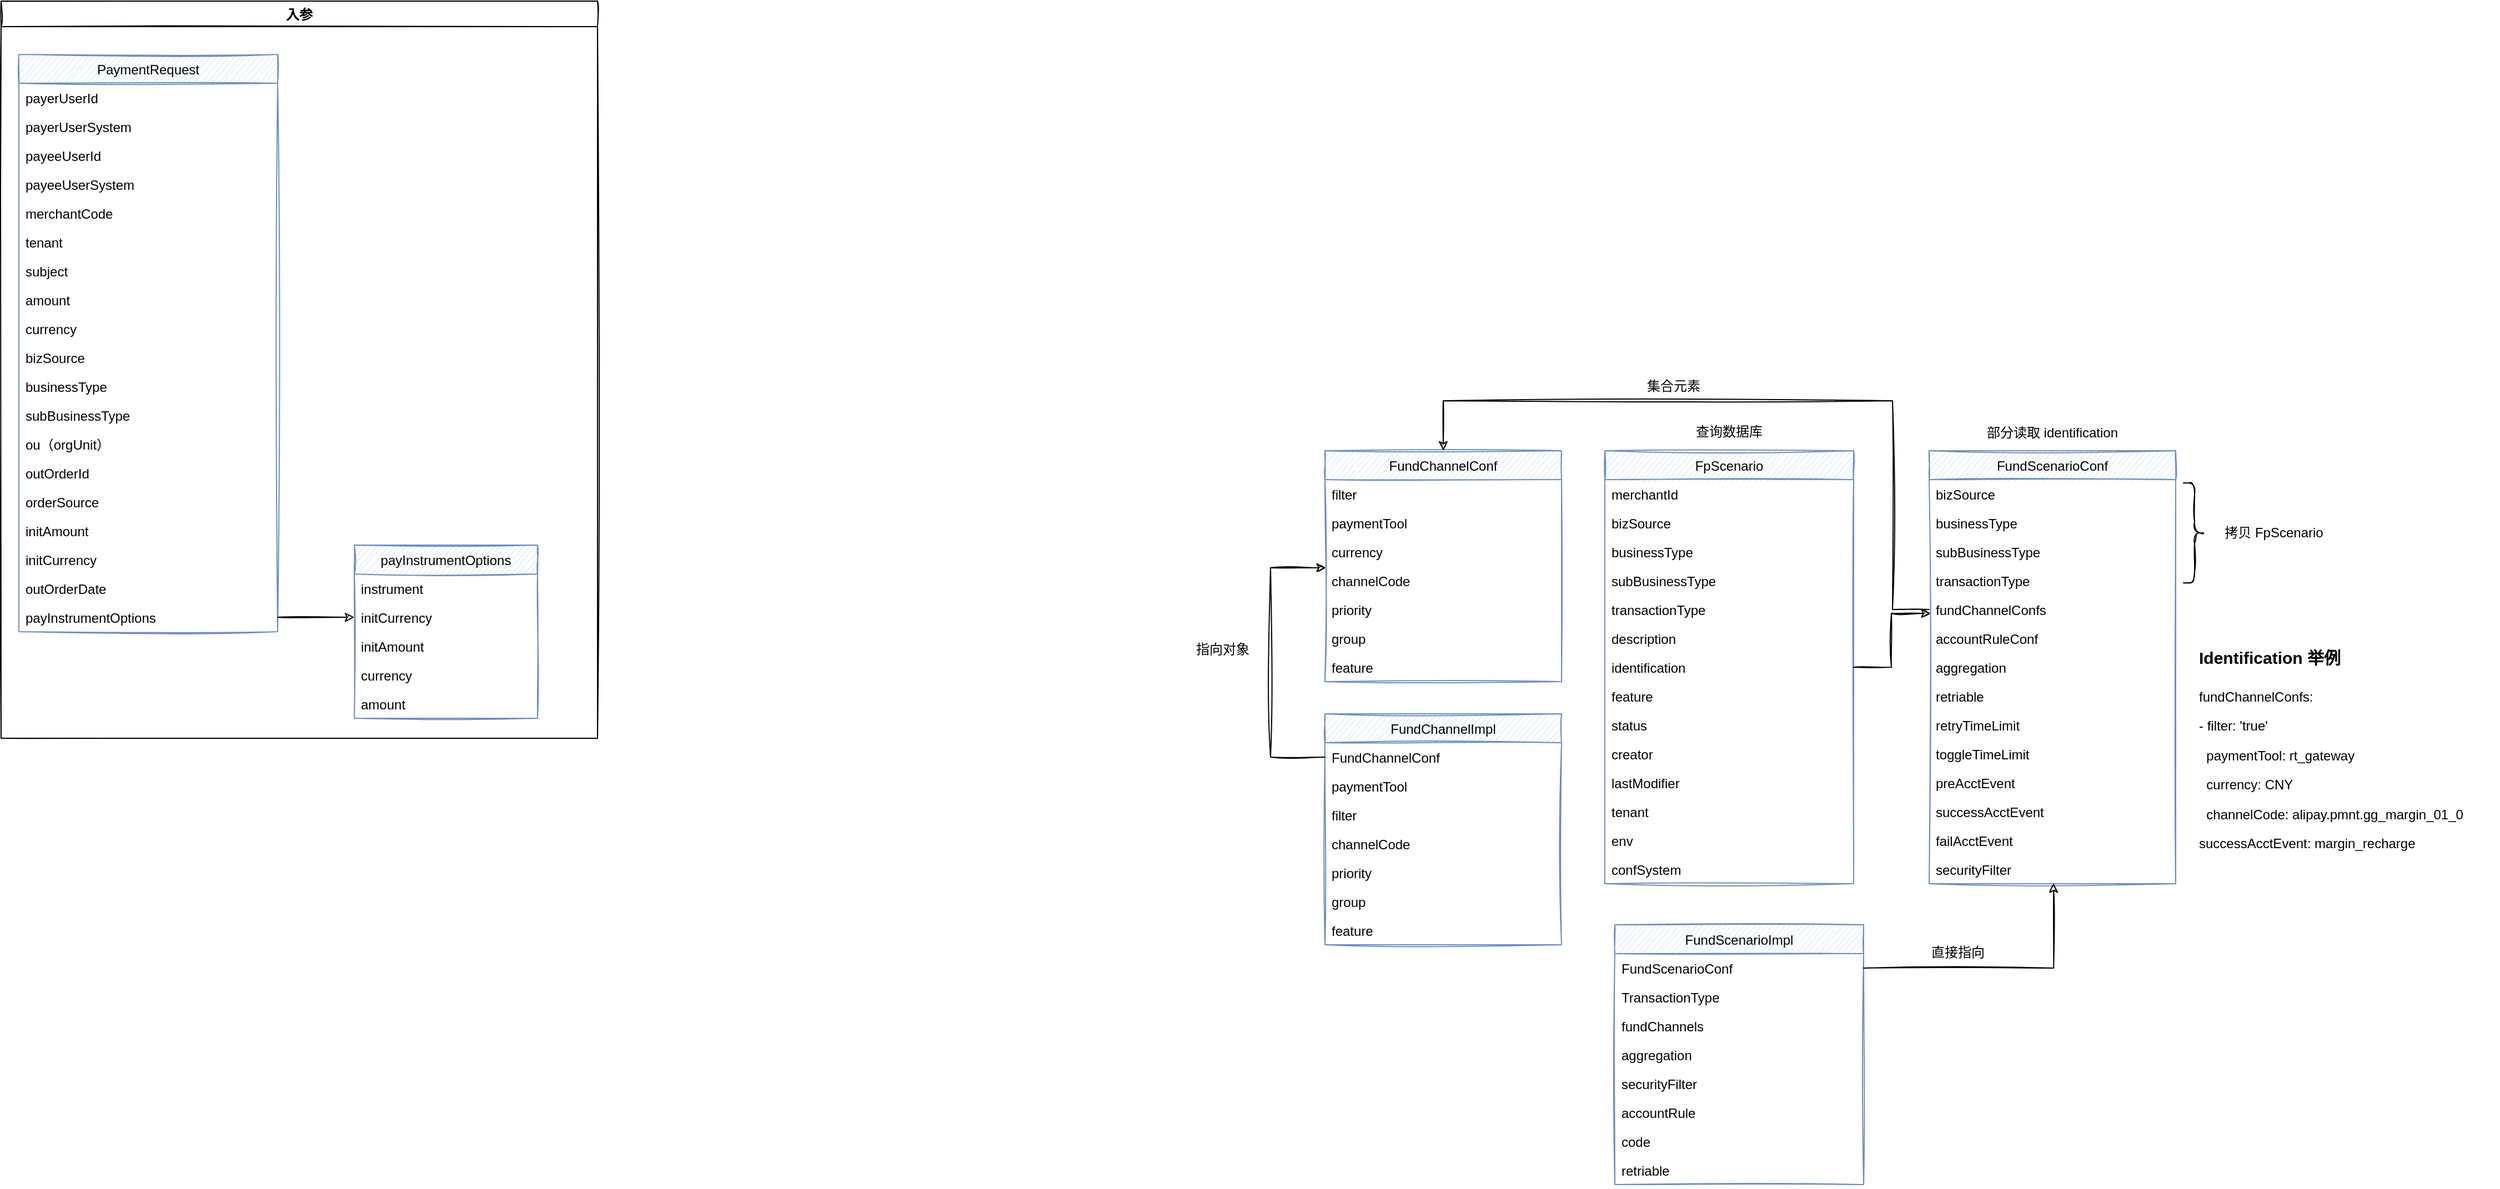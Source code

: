<mxfile version="14.9.8" type="github" pages="4">
  <diagram id="lNUnMd44pd3dAqWRJb_r" name="Payment-core">
    <mxGraphModel dx="1609" dy="523" grid="0" gridSize="10" guides="1" tooltips="1" connect="1" arrows="1" fold="1" page="1" pageScale="1" pageWidth="827" pageHeight="1169" math="0" shadow="0">
      <root>
        <mxCell id="0" />
        <mxCell id="1" parent="0" />
        <mxCell id="pjDorfdVPrGBffWBS8YT-2" value="PaymentRequest" style="swimlane;fontStyle=0;childLayout=stackLayout;horizontal=1;startSize=26;horizontalStack=0;resizeParent=1;resizeParentMax=0;resizeLast=0;collapsible=1;marginBottom=0;sketch=1;fillColor=#dae8fc;strokeColor=#6c8ebf;" parent="1" vertex="1">
          <mxGeometry x="-728" y="148" width="233" height="520" as="geometry" />
        </mxCell>
        <mxCell id="pjDorfdVPrGBffWBS8YT-3" value="payerUserId" style="text;strokeColor=none;fillColor=none;align=left;verticalAlign=top;spacingLeft=4;spacingRight=4;overflow=hidden;rotatable=0;points=[[0,0.5],[1,0.5]];portConstraint=eastwest;" parent="pjDorfdVPrGBffWBS8YT-2" vertex="1">
          <mxGeometry y="26" width="233" height="26" as="geometry" />
        </mxCell>
        <mxCell id="pjDorfdVPrGBffWBS8YT-4" value="payerUserSystem" style="text;strokeColor=none;fillColor=none;align=left;verticalAlign=top;spacingLeft=4;spacingRight=4;overflow=hidden;rotatable=0;points=[[0,0.5],[1,0.5]];portConstraint=eastwest;" parent="pjDorfdVPrGBffWBS8YT-2" vertex="1">
          <mxGeometry y="52" width="233" height="26" as="geometry" />
        </mxCell>
        <mxCell id="pjDorfdVPrGBffWBS8YT-5" value="payeeUserId" style="text;strokeColor=none;fillColor=none;align=left;verticalAlign=top;spacingLeft=4;spacingRight=4;overflow=hidden;rotatable=0;points=[[0,0.5],[1,0.5]];portConstraint=eastwest;" parent="pjDorfdVPrGBffWBS8YT-2" vertex="1">
          <mxGeometry y="78" width="233" height="26" as="geometry" />
        </mxCell>
        <mxCell id="pjDorfdVPrGBffWBS8YT-7" value="payeeUserSystem" style="text;strokeColor=none;fillColor=none;align=left;verticalAlign=top;spacingLeft=4;spacingRight=4;overflow=hidden;rotatable=0;points=[[0,0.5],[1,0.5]];portConstraint=eastwest;" parent="pjDorfdVPrGBffWBS8YT-2" vertex="1">
          <mxGeometry y="104" width="233" height="26" as="geometry" />
        </mxCell>
        <mxCell id="pjDorfdVPrGBffWBS8YT-9" value="merchantCode" style="text;strokeColor=none;fillColor=none;align=left;verticalAlign=top;spacingLeft=4;spacingRight=4;overflow=hidden;rotatable=0;points=[[0,0.5],[1,0.5]];portConstraint=eastwest;" parent="pjDorfdVPrGBffWBS8YT-2" vertex="1">
          <mxGeometry y="130" width="233" height="26" as="geometry" />
        </mxCell>
        <mxCell id="pjDorfdVPrGBffWBS8YT-10" value="tenant" style="text;strokeColor=none;fillColor=none;align=left;verticalAlign=top;spacingLeft=4;spacingRight=4;overflow=hidden;rotatable=0;points=[[0,0.5],[1,0.5]];portConstraint=eastwest;" parent="pjDorfdVPrGBffWBS8YT-2" vertex="1">
          <mxGeometry y="156" width="233" height="26" as="geometry" />
        </mxCell>
        <mxCell id="pjDorfdVPrGBffWBS8YT-11" value="subject" style="text;strokeColor=none;fillColor=none;align=left;verticalAlign=top;spacingLeft=4;spacingRight=4;overflow=hidden;rotatable=0;points=[[0,0.5],[1,0.5]];portConstraint=eastwest;" parent="pjDorfdVPrGBffWBS8YT-2" vertex="1">
          <mxGeometry y="182" width="233" height="26" as="geometry" />
        </mxCell>
        <mxCell id="pjDorfdVPrGBffWBS8YT-12" value="amount" style="text;strokeColor=none;fillColor=none;align=left;verticalAlign=top;spacingLeft=4;spacingRight=4;overflow=hidden;rotatable=0;points=[[0,0.5],[1,0.5]];portConstraint=eastwest;" parent="pjDorfdVPrGBffWBS8YT-2" vertex="1">
          <mxGeometry y="208" width="233" height="26" as="geometry" />
        </mxCell>
        <mxCell id="pjDorfdVPrGBffWBS8YT-13" value="currency" style="text;strokeColor=none;fillColor=none;align=left;verticalAlign=top;spacingLeft=4;spacingRight=4;overflow=hidden;rotatable=0;points=[[0,0.5],[1,0.5]];portConstraint=eastwest;" parent="pjDorfdVPrGBffWBS8YT-2" vertex="1">
          <mxGeometry y="234" width="233" height="26" as="geometry" />
        </mxCell>
        <mxCell id="pjDorfdVPrGBffWBS8YT-14" value="bizSource" style="text;strokeColor=none;fillColor=none;align=left;verticalAlign=top;spacingLeft=4;spacingRight=4;overflow=hidden;rotatable=0;points=[[0,0.5],[1,0.5]];portConstraint=eastwest;" parent="pjDorfdVPrGBffWBS8YT-2" vertex="1">
          <mxGeometry y="260" width="233" height="26" as="geometry" />
        </mxCell>
        <mxCell id="pjDorfdVPrGBffWBS8YT-15" value="businessType" style="text;strokeColor=none;fillColor=none;align=left;verticalAlign=top;spacingLeft=4;spacingRight=4;overflow=hidden;rotatable=0;points=[[0,0.5],[1,0.5]];portConstraint=eastwest;" parent="pjDorfdVPrGBffWBS8YT-2" vertex="1">
          <mxGeometry y="286" width="233" height="26" as="geometry" />
        </mxCell>
        <mxCell id="pjDorfdVPrGBffWBS8YT-16" value="subBusinessType" style="text;strokeColor=none;fillColor=none;align=left;verticalAlign=top;spacingLeft=4;spacingRight=4;overflow=hidden;rotatable=0;points=[[0,0.5],[1,0.5]];portConstraint=eastwest;" parent="pjDorfdVPrGBffWBS8YT-2" vertex="1">
          <mxGeometry y="312" width="233" height="26" as="geometry" />
        </mxCell>
        <mxCell id="pjDorfdVPrGBffWBS8YT-17" value="ou（orgUnit）" style="text;strokeColor=none;fillColor=none;align=left;verticalAlign=top;spacingLeft=4;spacingRight=4;overflow=hidden;rotatable=0;points=[[0,0.5],[1,0.5]];portConstraint=eastwest;" parent="pjDorfdVPrGBffWBS8YT-2" vertex="1">
          <mxGeometry y="338" width="233" height="26" as="geometry" />
        </mxCell>
        <mxCell id="pjDorfdVPrGBffWBS8YT-18" value="outOrderId" style="text;strokeColor=none;fillColor=none;align=left;verticalAlign=top;spacingLeft=4;spacingRight=4;overflow=hidden;rotatable=0;points=[[0,0.5],[1,0.5]];portConstraint=eastwest;" parent="pjDorfdVPrGBffWBS8YT-2" vertex="1">
          <mxGeometry y="364" width="233" height="26" as="geometry" />
        </mxCell>
        <mxCell id="pjDorfdVPrGBffWBS8YT-19" value="orderSource" style="text;strokeColor=none;fillColor=none;align=left;verticalAlign=top;spacingLeft=4;spacingRight=4;overflow=hidden;rotatable=0;points=[[0,0.5],[1,0.5]];portConstraint=eastwest;" parent="pjDorfdVPrGBffWBS8YT-2" vertex="1">
          <mxGeometry y="390" width="233" height="26" as="geometry" />
        </mxCell>
        <mxCell id="pjDorfdVPrGBffWBS8YT-20" value="initAmount" style="text;strokeColor=none;fillColor=none;align=left;verticalAlign=top;spacingLeft=4;spacingRight=4;overflow=hidden;rotatable=0;points=[[0,0.5],[1,0.5]];portConstraint=eastwest;" parent="pjDorfdVPrGBffWBS8YT-2" vertex="1">
          <mxGeometry y="416" width="233" height="26" as="geometry" />
        </mxCell>
        <mxCell id="pjDorfdVPrGBffWBS8YT-21" value="initCurrency" style="text;strokeColor=none;fillColor=none;align=left;verticalAlign=top;spacingLeft=4;spacingRight=4;overflow=hidden;rotatable=0;points=[[0,0.5],[1,0.5]];portConstraint=eastwest;" parent="pjDorfdVPrGBffWBS8YT-2" vertex="1">
          <mxGeometry y="442" width="233" height="26" as="geometry" />
        </mxCell>
        <mxCell id="pjDorfdVPrGBffWBS8YT-22" value="outOrderDate" style="text;strokeColor=none;fillColor=none;align=left;verticalAlign=top;spacingLeft=4;spacingRight=4;overflow=hidden;rotatable=0;points=[[0,0.5],[1,0.5]];portConstraint=eastwest;" parent="pjDorfdVPrGBffWBS8YT-2" vertex="1">
          <mxGeometry y="468" width="233" height="26" as="geometry" />
        </mxCell>
        <mxCell id="pjDorfdVPrGBffWBS8YT-23" value="payInstrumentOptions" style="text;strokeColor=none;fillColor=none;align=left;verticalAlign=top;spacingLeft=4;spacingRight=4;overflow=hidden;rotatable=0;points=[[0,0.5],[1,0.5]];portConstraint=eastwest;" parent="pjDorfdVPrGBffWBS8YT-2" vertex="1">
          <mxGeometry y="494" width="233" height="26" as="geometry" />
        </mxCell>
        <mxCell id="pjDorfdVPrGBffWBS8YT-24" value="payInstrumentOptions" style="swimlane;fontStyle=0;childLayout=stackLayout;horizontal=1;startSize=26;horizontalStack=0;resizeParent=1;resizeParentMax=0;resizeLast=0;collapsible=1;marginBottom=0;sketch=1;fillColor=#dae8fc;strokeColor=#6c8ebf;" parent="1" vertex="1">
          <mxGeometry x="-426" y="590" width="165" height="156" as="geometry" />
        </mxCell>
        <mxCell id="pjDorfdVPrGBffWBS8YT-25" value="instrument" style="text;strokeColor=none;fillColor=none;align=left;verticalAlign=top;spacingLeft=4;spacingRight=4;overflow=hidden;rotatable=0;points=[[0,0.5],[1,0.5]];portConstraint=eastwest;" parent="pjDorfdVPrGBffWBS8YT-24" vertex="1">
          <mxGeometry y="26" width="165" height="26" as="geometry" />
        </mxCell>
        <mxCell id="pjDorfdVPrGBffWBS8YT-26" value="initCurrency" style="text;strokeColor=none;fillColor=none;align=left;verticalAlign=top;spacingLeft=4;spacingRight=4;overflow=hidden;rotatable=0;points=[[0,0.5],[1,0.5]];portConstraint=eastwest;" parent="pjDorfdVPrGBffWBS8YT-24" vertex="1">
          <mxGeometry y="52" width="165" height="26" as="geometry" />
        </mxCell>
        <mxCell id="pjDorfdVPrGBffWBS8YT-27" value="initAmount" style="text;strokeColor=none;fillColor=none;align=left;verticalAlign=top;spacingLeft=4;spacingRight=4;overflow=hidden;rotatable=0;points=[[0,0.5],[1,0.5]];portConstraint=eastwest;" parent="pjDorfdVPrGBffWBS8YT-24" vertex="1">
          <mxGeometry y="78" width="165" height="26" as="geometry" />
        </mxCell>
        <mxCell id="pjDorfdVPrGBffWBS8YT-28" value="currency" style="text;strokeColor=none;fillColor=none;align=left;verticalAlign=top;spacingLeft=4;spacingRight=4;overflow=hidden;rotatable=0;points=[[0,0.5],[1,0.5]];portConstraint=eastwest;" parent="pjDorfdVPrGBffWBS8YT-24" vertex="1">
          <mxGeometry y="104" width="165" height="26" as="geometry" />
        </mxCell>
        <mxCell id="pjDorfdVPrGBffWBS8YT-29" value="amount" style="text;strokeColor=none;fillColor=none;align=left;verticalAlign=top;spacingLeft=4;spacingRight=4;overflow=hidden;rotatable=0;points=[[0,0.5],[1,0.5]];portConstraint=eastwest;" parent="pjDorfdVPrGBffWBS8YT-24" vertex="1">
          <mxGeometry y="130" width="165" height="26" as="geometry" />
        </mxCell>
        <mxCell id="pjDorfdVPrGBffWBS8YT-31" style="edgeStyle=orthogonalEdgeStyle;rounded=0;sketch=1;orthogonalLoop=1;jettySize=auto;html=1;exitX=1;exitY=0.5;exitDx=0;exitDy=0;entryX=0;entryY=0.5;entryDx=0;entryDy=0;" parent="1" source="pjDorfdVPrGBffWBS8YT-23" target="pjDorfdVPrGBffWBS8YT-26" edge="1">
          <mxGeometry relative="1" as="geometry" />
        </mxCell>
        <mxCell id="3jIItRPpUmkq0STIgxw9-1" value="FpScenario" style="swimlane;fontStyle=0;childLayout=stackLayout;horizontal=1;startSize=26;horizontalStack=0;resizeParent=1;resizeParentMax=0;resizeLast=0;collapsible=1;marginBottom=0;fillColor=#dae8fc;strokeColor=#6c8ebf;sketch=1;" parent="1" vertex="1">
          <mxGeometry x="700" y="505" width="224" height="390" as="geometry" />
        </mxCell>
        <mxCell id="3jIItRPpUmkq0STIgxw9-2" value="merchantId" style="text;strokeColor=none;fillColor=none;align=left;verticalAlign=top;spacingLeft=4;spacingRight=4;overflow=hidden;rotatable=0;points=[[0,0.5],[1,0.5]];portConstraint=eastwest;" parent="3jIItRPpUmkq0STIgxw9-1" vertex="1">
          <mxGeometry y="26" width="224" height="26" as="geometry" />
        </mxCell>
        <mxCell id="3jIItRPpUmkq0STIgxw9-3" value="bizSource" style="text;strokeColor=none;fillColor=none;align=left;verticalAlign=top;spacingLeft=4;spacingRight=4;overflow=hidden;rotatable=0;points=[[0,0.5],[1,0.5]];portConstraint=eastwest;" parent="3jIItRPpUmkq0STIgxw9-1" vertex="1">
          <mxGeometry y="52" width="224" height="26" as="geometry" />
        </mxCell>
        <mxCell id="3jIItRPpUmkq0STIgxw9-4" value="businessType" style="text;strokeColor=none;fillColor=none;align=left;verticalAlign=top;spacingLeft=4;spacingRight=4;overflow=hidden;rotatable=0;points=[[0,0.5],[1,0.5]];portConstraint=eastwest;" parent="3jIItRPpUmkq0STIgxw9-1" vertex="1">
          <mxGeometry y="78" width="224" height="26" as="geometry" />
        </mxCell>
        <mxCell id="3jIItRPpUmkq0STIgxw9-5" value="subBusinessType" style="text;strokeColor=none;fillColor=none;align=left;verticalAlign=top;spacingLeft=4;spacingRight=4;overflow=hidden;rotatable=0;points=[[0,0.5],[1,0.5]];portConstraint=eastwest;" parent="3jIItRPpUmkq0STIgxw9-1" vertex="1">
          <mxGeometry y="104" width="224" height="26" as="geometry" />
        </mxCell>
        <mxCell id="3jIItRPpUmkq0STIgxw9-6" value="transactionType" style="text;strokeColor=none;fillColor=none;align=left;verticalAlign=top;spacingLeft=4;spacingRight=4;overflow=hidden;rotatable=0;points=[[0,0.5],[1,0.5]];portConstraint=eastwest;" parent="3jIItRPpUmkq0STIgxw9-1" vertex="1">
          <mxGeometry y="130" width="224" height="26" as="geometry" />
        </mxCell>
        <mxCell id="3jIItRPpUmkq0STIgxw9-7" value="description" style="text;strokeColor=none;fillColor=none;align=left;verticalAlign=top;spacingLeft=4;spacingRight=4;overflow=hidden;rotatable=0;points=[[0,0.5],[1,0.5]];portConstraint=eastwest;" parent="3jIItRPpUmkq0STIgxw9-1" vertex="1">
          <mxGeometry y="156" width="224" height="26" as="geometry" />
        </mxCell>
        <mxCell id="3jIItRPpUmkq0STIgxw9-8" value="identification" style="text;strokeColor=none;fillColor=none;align=left;verticalAlign=top;spacingLeft=4;spacingRight=4;overflow=hidden;rotatable=0;points=[[0,0.5],[1,0.5]];portConstraint=eastwest;" parent="3jIItRPpUmkq0STIgxw9-1" vertex="1">
          <mxGeometry y="182" width="224" height="26" as="geometry" />
        </mxCell>
        <mxCell id="3jIItRPpUmkq0STIgxw9-9" value="feature" style="text;strokeColor=none;fillColor=none;align=left;verticalAlign=top;spacingLeft=4;spacingRight=4;overflow=hidden;rotatable=0;points=[[0,0.5],[1,0.5]];portConstraint=eastwest;" parent="3jIItRPpUmkq0STIgxw9-1" vertex="1">
          <mxGeometry y="208" width="224" height="26" as="geometry" />
        </mxCell>
        <mxCell id="3jIItRPpUmkq0STIgxw9-10" value="status" style="text;strokeColor=none;fillColor=none;align=left;verticalAlign=top;spacingLeft=4;spacingRight=4;overflow=hidden;rotatable=0;points=[[0,0.5],[1,0.5]];portConstraint=eastwest;" parent="3jIItRPpUmkq0STIgxw9-1" vertex="1">
          <mxGeometry y="234" width="224" height="26" as="geometry" />
        </mxCell>
        <mxCell id="3jIItRPpUmkq0STIgxw9-11" value="creator" style="text;strokeColor=none;fillColor=none;align=left;verticalAlign=top;spacingLeft=4;spacingRight=4;overflow=hidden;rotatable=0;points=[[0,0.5],[1,0.5]];portConstraint=eastwest;" parent="3jIItRPpUmkq0STIgxw9-1" vertex="1">
          <mxGeometry y="260" width="224" height="26" as="geometry" />
        </mxCell>
        <mxCell id="3jIItRPpUmkq0STIgxw9-12" value="lastModifier" style="text;strokeColor=none;fillColor=none;align=left;verticalAlign=top;spacingLeft=4;spacingRight=4;overflow=hidden;rotatable=0;points=[[0,0.5],[1,0.5]];portConstraint=eastwest;" parent="3jIItRPpUmkq0STIgxw9-1" vertex="1">
          <mxGeometry y="286" width="224" height="26" as="geometry" />
        </mxCell>
        <mxCell id="3jIItRPpUmkq0STIgxw9-13" value="tenant" style="text;strokeColor=none;fillColor=none;align=left;verticalAlign=top;spacingLeft=4;spacingRight=4;overflow=hidden;rotatable=0;points=[[0,0.5],[1,0.5]];portConstraint=eastwest;" parent="3jIItRPpUmkq0STIgxw9-1" vertex="1">
          <mxGeometry y="312" width="224" height="26" as="geometry" />
        </mxCell>
        <mxCell id="3jIItRPpUmkq0STIgxw9-14" value="env" style="text;strokeColor=none;fillColor=none;align=left;verticalAlign=top;spacingLeft=4;spacingRight=4;overflow=hidden;rotatable=0;points=[[0,0.5],[1,0.5]];portConstraint=eastwest;" parent="3jIItRPpUmkq0STIgxw9-1" vertex="1">
          <mxGeometry y="338" width="224" height="26" as="geometry" />
        </mxCell>
        <mxCell id="3jIItRPpUmkq0STIgxw9-15" value="confSystem" style="text;strokeColor=none;fillColor=none;align=left;verticalAlign=top;spacingLeft=4;spacingRight=4;overflow=hidden;rotatable=0;points=[[0,0.5],[1,0.5]];portConstraint=eastwest;" parent="3jIItRPpUmkq0STIgxw9-1" vertex="1">
          <mxGeometry y="364" width="224" height="26" as="geometry" />
        </mxCell>
        <mxCell id="3jIItRPpUmkq0STIgxw9-16" value="FundScenarioConf" style="swimlane;fontStyle=0;childLayout=stackLayout;horizontal=1;startSize=26;horizontalStack=0;resizeParent=1;resizeParentMax=0;resizeLast=0;collapsible=1;marginBottom=0;sketch=1;fillColor=#dae8fc;strokeColor=#6c8ebf;" parent="1" vertex="1">
          <mxGeometry x="992" y="505" width="222" height="390" as="geometry" />
        </mxCell>
        <mxCell id="3jIItRPpUmkq0STIgxw9-17" value="bizSource" style="text;strokeColor=none;fillColor=none;align=left;verticalAlign=top;spacingLeft=4;spacingRight=4;overflow=hidden;rotatable=0;points=[[0,0.5],[1,0.5]];portConstraint=eastwest;" parent="3jIItRPpUmkq0STIgxw9-16" vertex="1">
          <mxGeometry y="26" width="222" height="26" as="geometry" />
        </mxCell>
        <mxCell id="3jIItRPpUmkq0STIgxw9-18" value="businessType" style="text;strokeColor=none;fillColor=none;align=left;verticalAlign=top;spacingLeft=4;spacingRight=4;overflow=hidden;rotatable=0;points=[[0,0.5],[1,0.5]];portConstraint=eastwest;" parent="3jIItRPpUmkq0STIgxw9-16" vertex="1">
          <mxGeometry y="52" width="222" height="26" as="geometry" />
        </mxCell>
        <mxCell id="3jIItRPpUmkq0STIgxw9-19" value="subBusinessType" style="text;strokeColor=none;fillColor=none;align=left;verticalAlign=top;spacingLeft=4;spacingRight=4;overflow=hidden;rotatable=0;points=[[0,0.5],[1,0.5]];portConstraint=eastwest;" parent="3jIItRPpUmkq0STIgxw9-16" vertex="1">
          <mxGeometry y="78" width="222" height="26" as="geometry" />
        </mxCell>
        <mxCell id="3jIItRPpUmkq0STIgxw9-20" value="transactionType" style="text;strokeColor=none;fillColor=none;align=left;verticalAlign=top;spacingLeft=4;spacingRight=4;overflow=hidden;rotatable=0;points=[[0,0.5],[1,0.5]];portConstraint=eastwest;" parent="3jIItRPpUmkq0STIgxw9-16" vertex="1">
          <mxGeometry y="104" width="222" height="26" as="geometry" />
        </mxCell>
        <mxCell id="3jIItRPpUmkq0STIgxw9-21" value="fundChannelConfs" style="text;strokeColor=none;fillColor=none;align=left;verticalAlign=top;spacingLeft=4;spacingRight=4;overflow=hidden;rotatable=0;points=[[0,0.5],[1,0.5]];portConstraint=eastwest;" parent="3jIItRPpUmkq0STIgxw9-16" vertex="1">
          <mxGeometry y="130" width="222" height="26" as="geometry" />
        </mxCell>
        <mxCell id="3jIItRPpUmkq0STIgxw9-22" value="accountRuleConf" style="text;strokeColor=none;fillColor=none;align=left;verticalAlign=top;spacingLeft=4;spacingRight=4;overflow=hidden;rotatable=0;points=[[0,0.5],[1,0.5]];portConstraint=eastwest;" parent="3jIItRPpUmkq0STIgxw9-16" vertex="1">
          <mxGeometry y="156" width="222" height="26" as="geometry" />
        </mxCell>
        <mxCell id="3jIItRPpUmkq0STIgxw9-23" value="aggregation" style="text;strokeColor=none;fillColor=none;align=left;verticalAlign=top;spacingLeft=4;spacingRight=4;overflow=hidden;rotatable=0;points=[[0,0.5],[1,0.5]];portConstraint=eastwest;" parent="3jIItRPpUmkq0STIgxw9-16" vertex="1">
          <mxGeometry y="182" width="222" height="26" as="geometry" />
        </mxCell>
        <mxCell id="3jIItRPpUmkq0STIgxw9-24" value="retriable" style="text;strokeColor=none;fillColor=none;align=left;verticalAlign=top;spacingLeft=4;spacingRight=4;overflow=hidden;rotatable=0;points=[[0,0.5],[1,0.5]];portConstraint=eastwest;" parent="3jIItRPpUmkq0STIgxw9-16" vertex="1">
          <mxGeometry y="208" width="222" height="26" as="geometry" />
        </mxCell>
        <mxCell id="3jIItRPpUmkq0STIgxw9-25" value="retryTimeLimit" style="text;strokeColor=none;fillColor=none;align=left;verticalAlign=top;spacingLeft=4;spacingRight=4;overflow=hidden;rotatable=0;points=[[0,0.5],[1,0.5]];portConstraint=eastwest;" parent="3jIItRPpUmkq0STIgxw9-16" vertex="1">
          <mxGeometry y="234" width="222" height="26" as="geometry" />
        </mxCell>
        <mxCell id="3jIItRPpUmkq0STIgxw9-26" value="toggleTimeLimit" style="text;strokeColor=none;fillColor=none;align=left;verticalAlign=top;spacingLeft=4;spacingRight=4;overflow=hidden;rotatable=0;points=[[0,0.5],[1,0.5]];portConstraint=eastwest;" parent="3jIItRPpUmkq0STIgxw9-16" vertex="1">
          <mxGeometry y="260" width="222" height="26" as="geometry" />
        </mxCell>
        <mxCell id="3jIItRPpUmkq0STIgxw9-27" value="preAcctEvent" style="text;strokeColor=none;fillColor=none;align=left;verticalAlign=top;spacingLeft=4;spacingRight=4;overflow=hidden;rotatable=0;points=[[0,0.5],[1,0.5]];portConstraint=eastwest;" parent="3jIItRPpUmkq0STIgxw9-16" vertex="1">
          <mxGeometry y="286" width="222" height="26" as="geometry" />
        </mxCell>
        <mxCell id="3jIItRPpUmkq0STIgxw9-28" value="successAcctEvent" style="text;strokeColor=none;fillColor=none;align=left;verticalAlign=top;spacingLeft=4;spacingRight=4;overflow=hidden;rotatable=0;points=[[0,0.5],[1,0.5]];portConstraint=eastwest;" parent="3jIItRPpUmkq0STIgxw9-16" vertex="1">
          <mxGeometry y="312" width="222" height="26" as="geometry" />
        </mxCell>
        <mxCell id="3jIItRPpUmkq0STIgxw9-29" value="failAcctEvent" style="text;strokeColor=none;fillColor=none;align=left;verticalAlign=top;spacingLeft=4;spacingRight=4;overflow=hidden;rotatable=0;points=[[0,0.5],[1,0.5]];portConstraint=eastwest;" parent="3jIItRPpUmkq0STIgxw9-16" vertex="1">
          <mxGeometry y="338" width="222" height="26" as="geometry" />
        </mxCell>
        <mxCell id="3jIItRPpUmkq0STIgxw9-30" value="securityFilter" style="text;strokeColor=none;fillColor=none;align=left;verticalAlign=top;spacingLeft=4;spacingRight=4;overflow=hidden;rotatable=0;points=[[0,0.5],[1,0.5]];portConstraint=eastwest;" parent="3jIItRPpUmkq0STIgxw9-16" vertex="1">
          <mxGeometry y="364" width="222" height="26" as="geometry" />
        </mxCell>
        <mxCell id="3jIItRPpUmkq0STIgxw9-33" value="" style="shape=curlyBracket;whiteSpace=wrap;html=1;rounded=1;flipH=1;sketch=1;" parent="1" vertex="1">
          <mxGeometry x="1221" y="534" width="20" height="90" as="geometry" />
        </mxCell>
        <mxCell id="3jIItRPpUmkq0STIgxw9-34" value="拷贝 FpScenario" style="text;html=1;strokeColor=none;fillColor=none;align=center;verticalAlign=middle;whiteSpace=wrap;rounded=0;sketch=1;" parent="1" vertex="1">
          <mxGeometry x="1246" y="569" width="113" height="20" as="geometry" />
        </mxCell>
        <mxCell id="3jIItRPpUmkq0STIgxw9-35" value="查询数据库" style="text;html=1;strokeColor=none;fillColor=none;align=center;verticalAlign=middle;whiteSpace=wrap;rounded=0;sketch=1;" parent="1" vertex="1">
          <mxGeometry x="768" y="478" width="88" height="20" as="geometry" />
        </mxCell>
        <mxCell id="3jIItRPpUmkq0STIgxw9-36" value="部分读取 identification" style="text;html=1;strokeColor=none;fillColor=none;align=center;verticalAlign=middle;whiteSpace=wrap;rounded=0;sketch=1;" parent="1" vertex="1">
          <mxGeometry x="1029.25" y="479" width="147.5" height="20" as="geometry" />
        </mxCell>
        <mxCell id="3jIItRPpUmkq0STIgxw9-38" value="&lt;h1&gt;&lt;font style=&quot;font-size: 15px&quot;&gt;Identification 举例&lt;/font&gt;&lt;/h1&gt;&lt;p&gt;fundChannelConfs:&lt;/p&gt;&lt;p&gt;&lt;span&gt;- filter: &#39;true&#39;&lt;/span&gt;&lt;/p&gt;&lt;p&gt;&amp;nbsp; paymentTool: rt_gateway&lt;/p&gt;&lt;p&gt;&amp;nbsp; currency: CNY&lt;/p&gt;&lt;p&gt;&amp;nbsp; channelCode: alipay.pmnt.gg_margin_01_0&lt;/p&gt;&lt;p&gt;successAcctEvent: margin_recharge&lt;/p&gt;" style="text;html=1;strokeColor=none;fillColor=none;spacing=5;spacingTop=-20;whiteSpace=wrap;overflow=hidden;rounded=0;sketch=1;" parent="1" vertex="1">
          <mxGeometry x="1230" y="669" width="275" height="219" as="geometry" />
        </mxCell>
        <mxCell id="3jIItRPpUmkq0STIgxw9-39" value="FundScenarioImpl" style="swimlane;fontStyle=0;childLayout=stackLayout;horizontal=1;startSize=26;horizontalStack=0;resizeParent=1;resizeParentMax=0;resizeLast=0;collapsible=1;marginBottom=0;sketch=1;fillColor=#dae8fc;strokeColor=#6c8ebf;" parent="1" vertex="1">
          <mxGeometry x="709" y="932" width="224" height="234" as="geometry" />
        </mxCell>
        <mxCell id="3jIItRPpUmkq0STIgxw9-40" value="FundScenarioConf" style="text;strokeColor=none;fillColor=none;align=left;verticalAlign=top;spacingLeft=4;spacingRight=4;overflow=hidden;rotatable=0;points=[[0,0.5],[1,0.5]];portConstraint=eastwest;" parent="3jIItRPpUmkq0STIgxw9-39" vertex="1">
          <mxGeometry y="26" width="224" height="26" as="geometry" />
        </mxCell>
        <mxCell id="3jIItRPpUmkq0STIgxw9-41" value="TransactionType" style="text;strokeColor=none;fillColor=none;align=left;verticalAlign=top;spacingLeft=4;spacingRight=4;overflow=hidden;rotatable=0;points=[[0,0.5],[1,0.5]];portConstraint=eastwest;" parent="3jIItRPpUmkq0STIgxw9-39" vertex="1">
          <mxGeometry y="52" width="224" height="26" as="geometry" />
        </mxCell>
        <mxCell id="3jIItRPpUmkq0STIgxw9-42" value="fundChannels" style="text;strokeColor=none;fillColor=none;align=left;verticalAlign=top;spacingLeft=4;spacingRight=4;overflow=hidden;rotatable=0;points=[[0,0.5],[1,0.5]];portConstraint=eastwest;" parent="3jIItRPpUmkq0STIgxw9-39" vertex="1">
          <mxGeometry y="78" width="224" height="26" as="geometry" />
        </mxCell>
        <mxCell id="3jIItRPpUmkq0STIgxw9-45" value="aggregation" style="text;strokeColor=none;fillColor=none;align=left;verticalAlign=top;spacingLeft=4;spacingRight=4;overflow=hidden;rotatable=0;points=[[0,0.5],[1,0.5]];portConstraint=eastwest;" parent="3jIItRPpUmkq0STIgxw9-39" vertex="1">
          <mxGeometry y="104" width="224" height="26" as="geometry" />
        </mxCell>
        <mxCell id="3jIItRPpUmkq0STIgxw9-46" value="securityFilter" style="text;strokeColor=none;fillColor=none;align=left;verticalAlign=top;spacingLeft=4;spacingRight=4;overflow=hidden;rotatable=0;points=[[0,0.5],[1,0.5]];portConstraint=eastwest;" parent="3jIItRPpUmkq0STIgxw9-39" vertex="1">
          <mxGeometry y="130" width="224" height="26" as="geometry" />
        </mxCell>
        <mxCell id="3jIItRPpUmkq0STIgxw9-47" value="accountRule" style="text;strokeColor=none;fillColor=none;align=left;verticalAlign=top;spacingLeft=4;spacingRight=4;overflow=hidden;rotatable=0;points=[[0,0.5],[1,0.5]];portConstraint=eastwest;" parent="3jIItRPpUmkq0STIgxw9-39" vertex="1">
          <mxGeometry y="156" width="224" height="26" as="geometry" />
        </mxCell>
        <mxCell id="3jIItRPpUmkq0STIgxw9-48" value="code" style="text;strokeColor=none;fillColor=none;align=left;verticalAlign=top;spacingLeft=4;spacingRight=4;overflow=hidden;rotatable=0;points=[[0,0.5],[1,0.5]];portConstraint=eastwest;" parent="3jIItRPpUmkq0STIgxw9-39" vertex="1">
          <mxGeometry y="182" width="224" height="26" as="geometry" />
        </mxCell>
        <mxCell id="3jIItRPpUmkq0STIgxw9-49" value="retriable" style="text;strokeColor=none;fillColor=none;align=left;verticalAlign=top;spacingLeft=4;spacingRight=4;overflow=hidden;rotatable=0;points=[[0,0.5],[1,0.5]];portConstraint=eastwest;" parent="3jIItRPpUmkq0STIgxw9-39" vertex="1">
          <mxGeometry y="208" width="224" height="26" as="geometry" />
        </mxCell>
        <mxCell id="3jIItRPpUmkq0STIgxw9-43" style="edgeStyle=orthogonalEdgeStyle;rounded=0;comic=0;sketch=1;orthogonalLoop=1;jettySize=auto;html=1;exitX=1;exitY=0.5;exitDx=0;exitDy=0;entryX=0.505;entryY=0.987;entryDx=0;entryDy=0;entryPerimeter=0;" parent="1" source="3jIItRPpUmkq0STIgxw9-40" target="3jIItRPpUmkq0STIgxw9-30" edge="1">
          <mxGeometry relative="1" as="geometry" />
        </mxCell>
        <mxCell id="3jIItRPpUmkq0STIgxw9-44" value="直接指向" style="text;html=1;strokeColor=none;fillColor=none;align=center;verticalAlign=middle;whiteSpace=wrap;rounded=0;sketch=1;" parent="1" vertex="1">
          <mxGeometry x="982" y="947" width="72" height="20" as="geometry" />
        </mxCell>
        <mxCell id="3jIItRPpUmkq0STIgxw9-50" value="FundChannelConf" style="swimlane;fontStyle=0;childLayout=stackLayout;horizontal=1;startSize=26;horizontalStack=0;resizeParent=1;resizeParentMax=0;resizeLast=0;collapsible=1;marginBottom=0;sketch=1;fillColor=#dae8fc;strokeColor=#6c8ebf;" parent="1" vertex="1">
          <mxGeometry x="448" y="505" width="213" height="208" as="geometry" />
        </mxCell>
        <mxCell id="3jIItRPpUmkq0STIgxw9-51" value="filter" style="text;strokeColor=none;fillColor=none;align=left;verticalAlign=top;spacingLeft=4;spacingRight=4;overflow=hidden;rotatable=0;points=[[0,0.5],[1,0.5]];portConstraint=eastwest;" parent="3jIItRPpUmkq0STIgxw9-50" vertex="1">
          <mxGeometry y="26" width="213" height="26" as="geometry" />
        </mxCell>
        <mxCell id="3jIItRPpUmkq0STIgxw9-52" value="paymentTool" style="text;strokeColor=none;fillColor=none;align=left;verticalAlign=top;spacingLeft=4;spacingRight=4;overflow=hidden;rotatable=0;points=[[0,0.5],[1,0.5]];portConstraint=eastwest;" parent="3jIItRPpUmkq0STIgxw9-50" vertex="1">
          <mxGeometry y="52" width="213" height="26" as="geometry" />
        </mxCell>
        <mxCell id="3jIItRPpUmkq0STIgxw9-53" value="currency" style="text;strokeColor=none;fillColor=none;align=left;verticalAlign=top;spacingLeft=4;spacingRight=4;overflow=hidden;rotatable=0;points=[[0,0.5],[1,0.5]];portConstraint=eastwest;" parent="3jIItRPpUmkq0STIgxw9-50" vertex="1">
          <mxGeometry y="78" width="213" height="26" as="geometry" />
        </mxCell>
        <mxCell id="3jIItRPpUmkq0STIgxw9-55" value="channelCode" style="text;strokeColor=none;fillColor=none;align=left;verticalAlign=top;spacingLeft=4;spacingRight=4;overflow=hidden;rotatable=0;points=[[0,0.5],[1,0.5]];portConstraint=eastwest;" parent="3jIItRPpUmkq0STIgxw9-50" vertex="1">
          <mxGeometry y="104" width="213" height="26" as="geometry" />
        </mxCell>
        <mxCell id="3jIItRPpUmkq0STIgxw9-56" value="priority" style="text;strokeColor=none;fillColor=none;align=left;verticalAlign=top;spacingLeft=4;spacingRight=4;overflow=hidden;rotatable=0;points=[[0,0.5],[1,0.5]];portConstraint=eastwest;" parent="3jIItRPpUmkq0STIgxw9-50" vertex="1">
          <mxGeometry y="130" width="213" height="26" as="geometry" />
        </mxCell>
        <mxCell id="3jIItRPpUmkq0STIgxw9-57" value="group" style="text;strokeColor=none;fillColor=none;align=left;verticalAlign=top;spacingLeft=4;spacingRight=4;overflow=hidden;rotatable=0;points=[[0,0.5],[1,0.5]];portConstraint=eastwest;" parent="3jIItRPpUmkq0STIgxw9-50" vertex="1">
          <mxGeometry y="156" width="213" height="26" as="geometry" />
        </mxCell>
        <mxCell id="3jIItRPpUmkq0STIgxw9-58" value="feature" style="text;strokeColor=none;fillColor=none;align=left;verticalAlign=top;spacingLeft=4;spacingRight=4;overflow=hidden;rotatable=0;points=[[0,0.5],[1,0.5]];portConstraint=eastwest;" parent="3jIItRPpUmkq0STIgxw9-50" vertex="1">
          <mxGeometry y="182" width="213" height="26" as="geometry" />
        </mxCell>
        <mxCell id="3jIItRPpUmkq0STIgxw9-54" value="入参" style="swimlane;sketch=1;" parent="1" vertex="1">
          <mxGeometry x="-744" y="100" width="537" height="664" as="geometry" />
        </mxCell>
        <mxCell id="3jIItRPpUmkq0STIgxw9-61" style="edgeStyle=orthogonalEdgeStyle;rounded=0;comic=0;sketch=1;orthogonalLoop=1;jettySize=auto;html=1;exitX=1;exitY=0.5;exitDx=0;exitDy=0;entryX=0.006;entryY=0.634;entryDx=0;entryDy=0;entryPerimeter=0;" parent="1" source="3jIItRPpUmkq0STIgxw9-8" target="3jIItRPpUmkq0STIgxw9-21" edge="1">
          <mxGeometry relative="1" as="geometry" />
        </mxCell>
        <mxCell id="3jIItRPpUmkq0STIgxw9-62" style="edgeStyle=orthogonalEdgeStyle;rounded=0;comic=0;sketch=1;orthogonalLoop=1;jettySize=auto;html=1;exitX=0;exitY=0.5;exitDx=0;exitDy=0;entryX=0.5;entryY=0;entryDx=0;entryDy=0;" parent="1" source="3jIItRPpUmkq0STIgxw9-21" target="3jIItRPpUmkq0STIgxw9-50" edge="1">
          <mxGeometry relative="1" as="geometry">
            <mxPoint x="935.603" y="482.27" as="targetPoint" />
            <Array as="points">
              <mxPoint x="959" y="648" />
              <mxPoint x="959" y="460" />
              <mxPoint x="555" y="460" />
            </Array>
          </mxGeometry>
        </mxCell>
        <mxCell id="3jIItRPpUmkq0STIgxw9-63" value="集合元素" style="text;html=1;strokeColor=none;fillColor=none;align=center;verticalAlign=middle;whiteSpace=wrap;rounded=0;sketch=1;" parent="1" vertex="1">
          <mxGeometry x="723" y="437" width="78" height="20" as="geometry" />
        </mxCell>
        <mxCell id="3jIItRPpUmkq0STIgxw9-64" value="FundChannelImpl" style="swimlane;fontStyle=0;childLayout=stackLayout;horizontal=1;startSize=26;horizontalStack=0;resizeParent=1;resizeParentMax=0;resizeLast=0;collapsible=1;marginBottom=0;sketch=1;fillColor=#dae8fc;strokeColor=#6c8ebf;" parent="1" vertex="1">
          <mxGeometry x="448" y="742" width="213" height="208" as="geometry" />
        </mxCell>
        <mxCell id="3jIItRPpUmkq0STIgxw9-65" value="FundChannelConf" style="text;strokeColor=none;fillColor=none;align=left;verticalAlign=top;spacingLeft=4;spacingRight=4;overflow=hidden;rotatable=0;points=[[0,0.5],[1,0.5]];portConstraint=eastwest;" parent="3jIItRPpUmkq0STIgxw9-64" vertex="1">
          <mxGeometry y="26" width="213" height="26" as="geometry" />
        </mxCell>
        <mxCell id="3jIItRPpUmkq0STIgxw9-66" value="paymentTool" style="text;strokeColor=none;fillColor=none;align=left;verticalAlign=top;spacingLeft=4;spacingRight=4;overflow=hidden;rotatable=0;points=[[0,0.5],[1,0.5]];portConstraint=eastwest;" parent="3jIItRPpUmkq0STIgxw9-64" vertex="1">
          <mxGeometry y="52" width="213" height="26" as="geometry" />
        </mxCell>
        <mxCell id="3jIItRPpUmkq0STIgxw9-67" value="filter" style="text;strokeColor=none;fillColor=none;align=left;verticalAlign=top;spacingLeft=4;spacingRight=4;overflow=hidden;rotatable=0;points=[[0,0.5],[1,0.5]];portConstraint=eastwest;" parent="3jIItRPpUmkq0STIgxw9-64" vertex="1">
          <mxGeometry y="78" width="213" height="26" as="geometry" />
        </mxCell>
        <mxCell id="3jIItRPpUmkq0STIgxw9-68" value="channelCode" style="text;strokeColor=none;fillColor=none;align=left;verticalAlign=top;spacingLeft=4;spacingRight=4;overflow=hidden;rotatable=0;points=[[0,0.5],[1,0.5]];portConstraint=eastwest;" parent="3jIItRPpUmkq0STIgxw9-64" vertex="1">
          <mxGeometry y="104" width="213" height="26" as="geometry" />
        </mxCell>
        <mxCell id="3jIItRPpUmkq0STIgxw9-69" value="priority" style="text;strokeColor=none;fillColor=none;align=left;verticalAlign=top;spacingLeft=4;spacingRight=4;overflow=hidden;rotatable=0;points=[[0,0.5],[1,0.5]];portConstraint=eastwest;" parent="3jIItRPpUmkq0STIgxw9-64" vertex="1">
          <mxGeometry y="130" width="213" height="26" as="geometry" />
        </mxCell>
        <mxCell id="3jIItRPpUmkq0STIgxw9-70" value="group" style="text;strokeColor=none;fillColor=none;align=left;verticalAlign=top;spacingLeft=4;spacingRight=4;overflow=hidden;rotatable=0;points=[[0,0.5],[1,0.5]];portConstraint=eastwest;" parent="3jIItRPpUmkq0STIgxw9-64" vertex="1">
          <mxGeometry y="156" width="213" height="26" as="geometry" />
        </mxCell>
        <mxCell id="3jIItRPpUmkq0STIgxw9-71" value="feature" style="text;strokeColor=none;fillColor=none;align=left;verticalAlign=top;spacingLeft=4;spacingRight=4;overflow=hidden;rotatable=0;points=[[0,0.5],[1,0.5]];portConstraint=eastwest;" parent="3jIItRPpUmkq0STIgxw9-64" vertex="1">
          <mxGeometry y="182" width="213" height="26" as="geometry" />
        </mxCell>
        <mxCell id="3jIItRPpUmkq0STIgxw9-72" style="edgeStyle=orthogonalEdgeStyle;rounded=0;comic=0;sketch=1;orthogonalLoop=1;jettySize=auto;html=1;exitX=0;exitY=0.5;exitDx=0;exitDy=0;entryX=0.004;entryY=0.053;entryDx=0;entryDy=0;entryPerimeter=0;" parent="1" source="3jIItRPpUmkq0STIgxw9-65" target="3jIItRPpUmkq0STIgxw9-55" edge="1">
          <mxGeometry relative="1" as="geometry">
            <Array as="points">
              <mxPoint x="399" y="781" />
              <mxPoint x="399" y="610" />
            </Array>
          </mxGeometry>
        </mxCell>
        <mxCell id="3jIItRPpUmkq0STIgxw9-73" value="指向对象" style="text;html=1;strokeColor=none;fillColor=none;align=center;verticalAlign=middle;whiteSpace=wrap;rounded=0;sketch=1;" parent="1" vertex="1">
          <mxGeometry x="327" y="674" width="58" height="20" as="geometry" />
        </mxCell>
      </root>
    </mxGraphModel>
  </diagram>
  <diagram id="G8eS4uQbUlxmB3ypFa3Q" name="PipelineLink">
    <mxGraphModel dx="782" dy="523" grid="0" gridSize="10" guides="1" tooltips="1" connect="1" arrows="1" fold="1" page="1" pageScale="1" pageWidth="827" pageHeight="1169" math="0" shadow="0">
      <root>
        <mxCell id="iqtAKAc5gV3q_oyJut45-0" />
        <mxCell id="iqtAKAc5gV3q_oyJut45-1" parent="iqtAKAc5gV3q_oyJut45-0" />
        <mxCell id="uCvuYFbrGGTG2PsELBJo-3" style="edgeStyle=orthogonalEdgeStyle;rounded=0;comic=0;sketch=1;orthogonalLoop=1;jettySize=auto;html=1;exitX=0.5;exitY=1;exitDx=0;exitDy=0;entryX=0.5;entryY=0;entryDx=0;entryDy=0;" parent="iqtAKAc5gV3q_oyJut45-1" source="uCvuYFbrGGTG2PsELBJo-0" target="uCvuYFbrGGTG2PsELBJo-1" edge="1">
          <mxGeometry relative="1" as="geometry" />
        </mxCell>
        <mxCell id="uCvuYFbrGGTG2PsELBJo-0" value="duplicateLink 去重" style="rounded=1;whiteSpace=wrap;html=1;sketch=1;fillColor=#dae8fc;strokeColor=#6c8ebf;" parent="iqtAKAc5gV3q_oyJut45-1" vertex="1">
          <mxGeometry x="280" y="30" width="120" height="60" as="geometry" />
        </mxCell>
        <mxCell id="uCvuYFbrGGTG2PsELBJo-6" style="edgeStyle=orthogonalEdgeStyle;rounded=0;comic=0;sketch=1;orthogonalLoop=1;jettySize=auto;html=1;exitX=0.5;exitY=1;exitDx=0;exitDy=0;entryX=0.5;entryY=0;entryDx=0;entryDy=0;" parent="iqtAKAc5gV3q_oyJut45-1" source="uCvuYFbrGGTG2PsELBJo-1" target="uCvuYFbrGGTG2PsELBJo-5" edge="1">
          <mxGeometry relative="1" as="geometry" />
        </mxCell>
        <mxCell id="uCvuYFbrGGTG2PsELBJo-1" value="unpaySyncLink &lt;br&gt;未支付层明细同步" style="rounded=1;whiteSpace=wrap;html=1;sketch=1;fillColor=#dae8fc;strokeColor=#6c8ebf;" parent="iqtAKAc5gV3q_oyJut45-1" vertex="1">
          <mxGeometry x="280" y="120" width="120" height="60" as="geometry" />
        </mxCell>
        <mxCell id="uCvuYFbrGGTG2PsELBJo-8" style="edgeStyle=orthogonalEdgeStyle;rounded=0;comic=0;sketch=1;orthogonalLoop=1;jettySize=auto;html=1;exitX=0.5;exitY=1;exitDx=0;exitDy=0;entryX=0.5;entryY=0;entryDx=0;entryDy=0;" parent="iqtAKAc5gV3q_oyJut45-1" source="uCvuYFbrGGTG2PsELBJo-5" target="uCvuYFbrGGTG2PsELBJo-7" edge="1">
          <mxGeometry relative="1" as="geometry" />
        </mxCell>
        <mxCell id="uCvuYFbrGGTG2PsELBJo-13" style="edgeStyle=orthogonalEdgeStyle;rounded=0;comic=0;sketch=1;orthogonalLoop=1;jettySize=auto;html=1;exitX=1;exitY=0.5;exitDx=0;exitDy=0;entryX=0;entryY=0.5;entryDx=0;entryDy=0;" parent="iqtAKAc5gV3q_oyJut45-1" source="uCvuYFbrGGTG2PsELBJo-5" target="uCvuYFbrGGTG2PsELBJo-12" edge="1">
          <mxGeometry relative="1" as="geometry" />
        </mxCell>
        <mxCell id="uCvuYFbrGGTG2PsELBJo-5" value="unpaytoOweLink &lt;br&gt;消息通知欠费域处理" style="rounded=1;whiteSpace=wrap;html=1;sketch=1;fillColor=#dae8fc;strokeColor=#6c8ebf;" parent="iqtAKAc5gV3q_oyJut45-1" vertex="1">
          <mxGeometry x="280" y="210" width="120" height="60" as="geometry" />
        </mxCell>
        <mxCell id="uCvuYFbrGGTG2PsELBJo-10" style="edgeStyle=orthogonalEdgeStyle;rounded=0;comic=0;sketch=1;orthogonalLoop=1;jettySize=auto;html=1;exitX=0.5;exitY=1;exitDx=0;exitDy=0;entryX=0.5;entryY=0;entryDx=0;entryDy=0;" parent="iqtAKAc5gV3q_oyJut45-1" source="uCvuYFbrGGTG2PsELBJo-7" target="uCvuYFbrGGTG2PsELBJo-9" edge="1">
          <mxGeometry relative="1" as="geometry" />
        </mxCell>
        <mxCell id="uCvuYFbrGGTG2PsELBJo-7" value="identifyLink &lt;br&gt;是否进行异步汇总" style="rounded=1;whiteSpace=wrap;html=1;sketch=1;fillColor=#dae8fc;strokeColor=#6c8ebf;" parent="iqtAKAc5gV3q_oyJut45-1" vertex="1">
          <mxGeometry x="280" y="300" width="120" height="60" as="geometry" />
        </mxCell>
        <mxCell id="uCvuYFbrGGTG2PsELBJo-9" value="unpaySummaryLink &lt;br&gt;未支付层汇总" style="rounded=1;whiteSpace=wrap;html=1;sketch=1;fillColor=#dae8fc;strokeColor=#6c8ebf;" parent="iqtAKAc5gV3q_oyJut45-1" vertex="1">
          <mxGeometry x="280" y="390" width="120" height="60" as="geometry" />
        </mxCell>
        <mxCell id="uCvuYFbrGGTG2PsELBJo-15" style="edgeStyle=orthogonalEdgeStyle;rounded=0;comic=0;sketch=1;orthogonalLoop=1;jettySize=auto;html=1;exitX=0.5;exitY=1;exitDx=0;exitDy=0;entryX=0.5;entryY=0;entryDx=0;entryDy=0;" parent="iqtAKAc5gV3q_oyJut45-1" source="uCvuYFbrGGTG2PsELBJo-12" target="uCvuYFbrGGTG2PsELBJo-14" edge="1">
          <mxGeometry relative="1" as="geometry" />
        </mxCell>
        <mxCell id="uCvuYFbrGGTG2PsELBJo-12" value="duplicateLink 去重" style="rounded=1;whiteSpace=wrap;html=1;sketch=1;fillColor=#fff2cc;strokeColor=#d6b656;" parent="iqtAKAc5gV3q_oyJut45-1" vertex="1">
          <mxGeometry x="470" y="210" width="120" height="60" as="geometry" />
        </mxCell>
        <mxCell id="uCvuYFbrGGTG2PsELBJo-18" style="edgeStyle=orthogonalEdgeStyle;rounded=0;comic=0;sketch=1;orthogonalLoop=1;jettySize=auto;html=1;exitX=0.5;exitY=1;exitDx=0;exitDy=0;entryX=0.5;entryY=0;entryDx=0;entryDy=0;" parent="iqtAKAc5gV3q_oyJut45-1" source="uCvuYFbrGGTG2PsELBJo-14" target="uCvuYFbrGGTG2PsELBJo-17" edge="1">
          <mxGeometry relative="1" as="geometry" />
        </mxCell>
        <mxCell id="uCvuYFbrGGTG2PsELBJo-14" value="oweSyncLink &lt;br&gt;欠费层明细同步" style="rounded=1;whiteSpace=wrap;html=1;sketch=1;fillColor=#fff2cc;strokeColor=#d6b656;" parent="iqtAKAc5gV3q_oyJut45-1" vertex="1">
          <mxGeometry x="470" y="300" width="120" height="60" as="geometry" />
        </mxCell>
        <mxCell id="uCvuYFbrGGTG2PsELBJo-21" style="edgeStyle=orthogonalEdgeStyle;rounded=0;comic=0;sketch=1;orthogonalLoop=1;jettySize=auto;html=1;exitX=1;exitY=0.5;exitDx=0;exitDy=0;entryX=0;entryY=0.5;entryDx=0;entryDy=0;" parent="iqtAKAc5gV3q_oyJut45-1" source="uCvuYFbrGGTG2PsELBJo-17" target="uCvuYFbrGGTG2PsELBJo-19" edge="1">
          <mxGeometry relative="1" as="geometry" />
        </mxCell>
        <mxCell id="uCvuYFbrGGTG2PsELBJo-17" value="identifyLink &lt;br&gt;是否进行异步汇总" style="rounded=1;whiteSpace=wrap;html=1;sketch=1;fillColor=#fff2cc;strokeColor=#d6b656;" parent="iqtAKAc5gV3q_oyJut45-1" vertex="1">
          <mxGeometry x="470" y="390" width="120" height="60" as="geometry" />
        </mxCell>
        <mxCell id="uCvuYFbrGGTG2PsELBJo-19" value="oweSummaryLink &lt;br&gt;欠费层汇总" style="rounded=1;whiteSpace=wrap;html=1;sketch=1;fillColor=#fff2cc;strokeColor=#d6b656;" parent="iqtAKAc5gV3q_oyJut45-1" vertex="1">
          <mxGeometry x="630" y="390" width="120" height="60" as="geometry" />
        </mxCell>
      </root>
    </mxGraphModel>
  </diagram>
  <diagram id="1mhuckIdqLxkRY1oCHMY" name="OweRuleFacade">
    <mxGraphModel dx="782" dy="523" grid="0" gridSize="10" guides="1" tooltips="1" connect="1" arrows="1" fold="1" page="1" pageScale="1" pageWidth="827" pageHeight="1169" math="0" shadow="0">
      <root>
        <mxCell id="45O7TFsBYRkY7VIoVt8F-0" />
        <mxCell id="45O7TFsBYRkY7VIoVt8F-1" parent="45O7TFsBYRkY7VIoVt8F-0" />
        <mxCell id="45O7TFsBYRkY7VIoVt8F-3" value="CfOweRuleTemplateQueryRequest" style="swimlane;fontStyle=0;childLayout=stackLayout;horizontal=1;startSize=26;horizontalStack=0;resizeParent=1;resizeParentMax=0;resizeLast=0;collapsible=1;marginBottom=0;fillColor=#dae8fc;strokeColor=#6c8ebf;sketch=1;" parent="45O7TFsBYRkY7VIoVt8F-1" vertex="1">
          <mxGeometry x="10" y="196" width="220" height="78" as="geometry" />
        </mxCell>
        <mxCell id="45O7TFsBYRkY7VIoVt8F-4" value="templateId 模板 Id" style="text;strokeColor=none;fillColor=none;align=left;verticalAlign=top;spacingLeft=4;spacingRight=4;overflow=hidden;rotatable=0;points=[[0,0.5],[1,0.5]];portConstraint=eastwest;" parent="45O7TFsBYRkY7VIoVt8F-3" vertex="1">
          <mxGeometry y="26" width="220" height="26" as="geometry" />
        </mxCell>
        <mxCell id="45O7TFsBYRkY7VIoVt8F-5" value="templateName 模板名称" style="text;strokeColor=none;fillColor=none;align=left;verticalAlign=top;spacingLeft=4;spacingRight=4;overflow=hidden;rotatable=0;points=[[0,0.5],[1,0.5]];portConstraint=eastwest;" parent="45O7TFsBYRkY7VIoVt8F-3" vertex="1">
          <mxGeometry y="52" width="220" height="26" as="geometry" />
        </mxCell>
        <mxCell id="45O7TFsBYRkY7VIoVt8F-38" style="edgeStyle=orthogonalEdgeStyle;rounded=0;sketch=1;orthogonalLoop=1;jettySize=auto;html=1;exitX=1;exitY=0.5;exitDx=0;exitDy=0;entryX=0.007;entryY=0.141;entryDx=0;entryDy=0;entryPerimeter=0;" parent="45O7TFsBYRkY7VIoVt8F-1" source="45O7TFsBYRkY7VIoVt8F-8" target="45O7TFsBYRkY7VIoVt8F-12" edge="1">
          <mxGeometry relative="1" as="geometry" />
        </mxCell>
        <mxCell id="45O7TFsBYRkY7VIoVt8F-8" value="cfOweRuleFacade 的&lt;br&gt;queryOweRuleTemplate 方法" style="rounded=1;whiteSpace=wrap;html=1;sketch=1;fillColor=#f5f5f5;strokeColor=#666666;fontColor=#333333;" parent="45O7TFsBYRkY7VIoVt8F-1" vertex="1">
          <mxGeometry x="280" y="205" width="166" height="60" as="geometry" />
        </mxCell>
        <mxCell id="45O7TFsBYRkY7VIoVt8F-10" value="CfOweRuleTemplateDO" style="swimlane;fontStyle=0;childLayout=stackLayout;horizontal=1;startSize=26;horizontalStack=0;resizeParent=1;resizeParentMax=0;resizeLast=0;collapsible=1;marginBottom=0;sketch=1;fillColor=#dae8fc;strokeColor=#6c8ebf;" parent="45O7TFsBYRkY7VIoVt8F-1" vertex="1">
          <mxGeometry x="490" y="180" width="200" height="104" as="geometry" />
        </mxCell>
        <mxCell id="45O7TFsBYRkY7VIoVt8F-11" value="templateName 模板名称" style="text;strokeColor=none;fillColor=none;align=left;verticalAlign=top;spacingLeft=4;spacingRight=4;overflow=hidden;rotatable=0;points=[[0,0.5],[1,0.5]];portConstraint=eastwest;" parent="45O7TFsBYRkY7VIoVt8F-10" vertex="1">
          <mxGeometry y="26" width="200" height="26" as="geometry" />
        </mxCell>
        <mxCell id="45O7TFsBYRkY7VIoVt8F-12" value="fieldList 规则过滤字段" style="text;strokeColor=none;fillColor=none;align=left;verticalAlign=top;spacingLeft=4;spacingRight=4;overflow=hidden;rotatable=0;points=[[0,0.5],[1,0.5]];portConstraint=eastwest;" parent="45O7TFsBYRkY7VIoVt8F-10" vertex="1">
          <mxGeometry y="52" width="200" height="26" as="geometry" />
        </mxCell>
        <mxCell id="45O7TFsBYRkY7VIoVt8F-13" value="priority 优先级" style="text;strokeColor=none;fillColor=none;align=left;verticalAlign=top;spacingLeft=4;spacingRight=4;overflow=hidden;rotatable=0;points=[[0,0.5],[1,0.5]];portConstraint=eastwest;" parent="45O7TFsBYRkY7VIoVt8F-10" vertex="1">
          <mxGeometry y="78" width="200" height="26" as="geometry" />
        </mxCell>
        <mxCell id="45O7TFsBYRkY7VIoVt8F-20" value="CfOweRuleHandleStrategyQueryRequest" style="swimlane;fontStyle=0;childLayout=stackLayout;horizontal=1;startSize=26;horizontalStack=0;resizeParent=1;resizeParentMax=0;resizeLast=0;collapsible=1;marginBottom=0;fillColor=#dae8fc;strokeColor=#6c8ebf;sketch=1;" parent="45O7TFsBYRkY7VIoVt8F-1" vertex="1">
          <mxGeometry y="406" width="230" height="130" as="geometry" />
        </mxCell>
        <mxCell id="45O7TFsBYRkY7VIoVt8F-21" value="handleStrategyId 策略 Id" style="text;strokeColor=none;fillColor=none;align=left;verticalAlign=top;spacingLeft=4;spacingRight=4;overflow=hidden;rotatable=0;points=[[0,0.5],[1,0.5]];portConstraint=eastwest;" parent="45O7TFsBYRkY7VIoVt8F-20" vertex="1">
          <mxGeometry y="26" width="230" height="26" as="geometry" />
        </mxCell>
        <mxCell id="45O7TFsBYRkY7VIoVt8F-22" value="strategyName 策略名称" style="text;strokeColor=none;fillColor=none;align=left;verticalAlign=top;spacingLeft=4;spacingRight=4;overflow=hidden;rotatable=0;points=[[0,0.5],[1,0.5]];portConstraint=eastwest;" parent="45O7TFsBYRkY7VIoVt8F-20" vertex="1">
          <mxGeometry y="52" width="230" height="26" as="geometry" />
        </mxCell>
        <mxCell id="45O7TFsBYRkY7VIoVt8F-23" value="scenesType 处置场景（人工催缴。。）" style="text;strokeColor=none;fillColor=none;align=left;verticalAlign=top;spacingLeft=4;spacingRight=4;overflow=hidden;rotatable=0;points=[[0,0.5],[1,0.5]];portConstraint=eastwest;" parent="45O7TFsBYRkY7VIoVt8F-20" vertex="1">
          <mxGeometry y="78" width="230" height="26" as="geometry" />
        </mxCell>
        <mxCell id="45O7TFsBYRkY7VIoVt8F-24" value="status 状态（停用，启用）" style="text;strokeColor=none;fillColor=none;align=left;verticalAlign=top;spacingLeft=4;spacingRight=4;overflow=hidden;rotatable=0;points=[[0,0.5],[1,0.5]];portConstraint=eastwest;" parent="45O7TFsBYRkY7VIoVt8F-20" vertex="1">
          <mxGeometry y="104" width="230" height="26" as="geometry" />
        </mxCell>
        <mxCell id="45O7TFsBYRkY7VIoVt8F-36" style="edgeStyle=orthogonalEdgeStyle;rounded=0;sketch=1;orthogonalLoop=1;jettySize=auto;html=1;exitX=1;exitY=0.5;exitDx=0;exitDy=0;entryX=0;entryY=0.141;entryDx=0;entryDy=0;entryPerimeter=0;" parent="45O7TFsBYRkY7VIoVt8F-1" source="45O7TFsBYRkY7VIoVt8F-26" target="45O7TFsBYRkY7VIoVt8F-32" edge="1">
          <mxGeometry relative="1" as="geometry" />
        </mxCell>
        <mxCell id="45O7TFsBYRkY7VIoVt8F-26" value="&lt;pre style=&quot;font-family: &amp;#34;jetbrains mono&amp;#34; , monospace ; font-size: 9.8pt&quot;&gt;&lt;font color=&quot;#000000&quot;&gt;queryOweHandleStrategy&lt;/font&gt;&lt;/pre&gt;" style="rounded=1;whiteSpace=wrap;html=1;sketch=1;fillColor=#f5f5f5;strokeColor=#666666;fontColor=#333333;" parent="45O7TFsBYRkY7VIoVt8F-1" vertex="1">
          <mxGeometry x="280" y="441" width="160" height="60" as="geometry" />
        </mxCell>
        <mxCell id="45O7TFsBYRkY7VIoVt8F-28" value="CfOweHandleStrategyDO" style="swimlane;fontStyle=0;childLayout=stackLayout;horizontal=1;startSize=26;horizontalStack=0;resizeParent=1;resizeParentMax=0;resizeLast=0;collapsible=1;marginBottom=0;sketch=1;fillColor=#dae8fc;strokeColor=#6c8ebf;" parent="45O7TFsBYRkY7VIoVt8F-1" vertex="1">
          <mxGeometry x="490" y="364" width="290" height="208" as="geometry" />
        </mxCell>
        <mxCell id="45O7TFsBYRkY7VIoVt8F-29" value="strategyName 策略名称" style="text;strokeColor=none;fillColor=none;align=left;verticalAlign=top;spacingLeft=4;spacingRight=4;overflow=hidden;rotatable=0;points=[[0,0.5],[1,0.5]];portConstraint=eastwest;" parent="45O7TFsBYRkY7VIoVt8F-28" vertex="1">
          <mxGeometry y="26" width="290" height="26" as="geometry" />
        </mxCell>
        <mxCell id="45O7TFsBYRkY7VIoVt8F-30" value="scenesType 处置场景（停服，催缴）" style="text;strokeColor=none;fillColor=none;align=left;verticalAlign=top;spacingLeft=4;spacingRight=4;overflow=hidden;rotatable=0;points=[[0,0.5],[1,0.5]];portConstraint=eastwest;" parent="45O7TFsBYRkY7VIoVt8F-28" vertex="1">
          <mxGeometry y="52" width="290" height="26" as="geometry" />
        </mxCell>
        <mxCell id="45O7TFsBYRkY7VIoVt8F-31" value="constraintDimensions 约束维度（金额，宽限天数）" style="text;strokeColor=none;fillColor=none;align=left;verticalAlign=top;spacingLeft=4;spacingRight=4;overflow=hidden;rotatable=0;points=[[0,0.5],[1,0.5]];portConstraint=eastwest;" parent="45O7TFsBYRkY7VIoVt8F-28" vertex="1">
          <mxGeometry y="78" width="290" height="26" as="geometry" />
        </mxCell>
        <mxCell id="45O7TFsBYRkY7VIoVt8F-32" value="reachPlan 触发频率（JSON 字符串）" style="text;strokeColor=none;fillColor=none;align=left;verticalAlign=top;spacingLeft=4;spacingRight=4;overflow=hidden;rotatable=0;points=[[0,0.5],[1,0.5]];portConstraint=eastwest;" parent="45O7TFsBYRkY7VIoVt8F-28" vertex="1">
          <mxGeometry y="104" width="290" height="26" as="geometry" />
        </mxCell>
        <mxCell id="45O7TFsBYRkY7VIoVt8F-33" value="reachType 触达方式（邮件或任务）" style="text;strokeColor=none;fillColor=none;align=left;verticalAlign=top;spacingLeft=4;spacingRight=4;overflow=hidden;rotatable=0;points=[[0,0.5],[1,0.5]];portConstraint=eastwest;" parent="45O7TFsBYRkY7VIoVt8F-28" vertex="1">
          <mxGeometry y="130" width="290" height="26" as="geometry" />
        </mxCell>
        <mxCell id="45O7TFsBYRkY7VIoVt8F-34" value="strategies 策略明细（列表的 JSON 字符串）" style="text;strokeColor=none;fillColor=none;align=left;verticalAlign=top;spacingLeft=4;spacingRight=4;overflow=hidden;rotatable=0;points=[[0,0.5],[1,0.5]];portConstraint=eastwest;" parent="45O7TFsBYRkY7VIoVt8F-28" vertex="1">
          <mxGeometry y="156" width="290" height="26" as="geometry" />
        </mxCell>
        <mxCell id="45O7TFsBYRkY7VIoVt8F-35" value="status 状态（1 生效，-1 不生效）" style="text;strokeColor=none;fillColor=none;align=left;verticalAlign=top;spacingLeft=4;spacingRight=4;overflow=hidden;rotatable=0;points=[[0,0.5],[1,0.5]];portConstraint=eastwest;" parent="45O7TFsBYRkY7VIoVt8F-28" vertex="1">
          <mxGeometry y="182" width="290" height="26" as="geometry" />
        </mxCell>
        <mxCell id="45O7TFsBYRkY7VIoVt8F-37" style="edgeStyle=orthogonalEdgeStyle;rounded=0;sketch=1;orthogonalLoop=1;jettySize=auto;html=1;exitX=1;exitY=0.5;exitDx=0;exitDy=0;entryX=0;entryY=0.5;entryDx=0;entryDy=0;" parent="45O7TFsBYRkY7VIoVt8F-1" source="45O7TFsBYRkY7VIoVt8F-4" target="45O7TFsBYRkY7VIoVt8F-8" edge="1">
          <mxGeometry relative="1" as="geometry" />
        </mxCell>
        <mxCell id="45O7TFsBYRkY7VIoVt8F-39" style="edgeStyle=orthogonalEdgeStyle;rounded=0;sketch=1;orthogonalLoop=1;jettySize=auto;html=1;exitX=1;exitY=0.5;exitDx=0;exitDy=0;entryX=0;entryY=0.5;entryDx=0;entryDy=0;" parent="45O7TFsBYRkY7VIoVt8F-1" source="45O7TFsBYRkY7VIoVt8F-22" target="45O7TFsBYRkY7VIoVt8F-26" edge="1">
          <mxGeometry relative="1" as="geometry" />
        </mxCell>
        <mxCell id="45O7TFsBYRkY7VIoVt8F-40" value="CfOweStrategyDetail" style="swimlane;fontStyle=0;childLayout=stackLayout;horizontal=1;startSize=26;horizontalStack=0;resizeParent=1;resizeParentMax=0;resizeLast=0;collapsible=1;marginBottom=0;sketch=1;fillColor=#dae8fc;strokeColor=#6c8ebf;" parent="45O7TFsBYRkY7VIoVt8F-1" vertex="1">
          <mxGeometry x="880" y="468" width="300" height="156" as="geometry" />
        </mxCell>
        <mxCell id="45O7TFsBYRkY7VIoVt8F-41" value="billingAge 账龄（CfOweRuleBillingAgeEnum枚举值）" style="text;strokeColor=none;fillColor=none;align=left;verticalAlign=top;spacingLeft=4;spacingRight=4;overflow=hidden;rotatable=0;points=[[0,0.5],[1,0.5]];portConstraint=eastwest;" parent="45O7TFsBYRkY7VIoVt8F-40" vertex="1">
          <mxGeometry y="26" width="300" height="26" as="geometry" />
        </mxCell>
        <mxCell id="45O7TFsBYRkY7VIoVt8F-42" value="amount（金额）" style="text;strokeColor=none;fillColor=none;align=left;verticalAlign=top;spacingLeft=4;spacingRight=4;overflow=hidden;rotatable=0;points=[[0,0.5],[1,0.5]];portConstraint=eastwest;" parent="45O7TFsBYRkY7VIoVt8F-40" vertex="1">
          <mxGeometry y="52" width="300" height="26" as="geometry" />
        </mxCell>
        <mxCell id="45O7TFsBYRkY7VIoVt8F-43" value="opt（金额比较符号，&gt; 或 &gt;=）" style="text;strokeColor=none;fillColor=none;align=left;verticalAlign=top;spacingLeft=4;spacingRight=4;overflow=hidden;rotatable=0;points=[[0,0.5],[1,0.5]];portConstraint=eastwest;" parent="45O7TFsBYRkY7VIoVt8F-40" vertex="1">
          <mxGeometry y="78" width="300" height="26" as="geometry" />
        </mxCell>
        <mxCell id="45O7TFsBYRkY7VIoVt8F-44" value="reachTemplate(邮件下的通知模板)" style="text;strokeColor=none;fillColor=none;align=left;verticalAlign=top;spacingLeft=4;spacingRight=4;overflow=hidden;rotatable=0;points=[[0,0.5],[1,0.5]];portConstraint=eastwest;" parent="45O7TFsBYRkY7VIoVt8F-40" vertex="1">
          <mxGeometry y="104" width="300" height="26" as="geometry" />
        </mxCell>
        <mxCell id="45O7TFsBYRkY7VIoVt8F-45" value="priority（优先级）" style="text;strokeColor=none;fillColor=none;align=left;verticalAlign=top;spacingLeft=4;spacingRight=4;overflow=hidden;rotatable=0;points=[[0,0.5],[1,0.5]];portConstraint=eastwest;" parent="45O7TFsBYRkY7VIoVt8F-40" vertex="1">
          <mxGeometry y="130" width="300" height="26" as="geometry" />
        </mxCell>
        <mxCell id="45O7TFsBYRkY7VIoVt8F-46" style="edgeStyle=orthogonalEdgeStyle;rounded=0;sketch=1;orthogonalLoop=1;jettySize=auto;html=1;exitX=1;exitY=0.5;exitDx=0;exitDy=0;entryX=0;entryY=0.5;entryDx=0;entryDy=0;" parent="45O7TFsBYRkY7VIoVt8F-1" source="45O7TFsBYRkY7VIoVt8F-34" target="45O7TFsBYRkY7VIoVt8F-42" edge="1">
          <mxGeometry relative="1" as="geometry" />
        </mxCell>
        <mxCell id="7j7qULn56lipP0FeJJik-5" value="CfOweRuleInsQueryRequest（规则实例查询请求）" style="swimlane;fontStyle=0;childLayout=stackLayout;horizontal=1;startSize=26;horizontalStack=0;resizeParent=1;resizeParentMax=0;resizeLast=0;collapsible=1;marginBottom=0;fillColor=#dae8fc;strokeColor=#6c8ebf;sketch=1;" parent="45O7TFsBYRkY7VIoVt8F-1" vertex="1">
          <mxGeometry x="480" y="720" width="320" height="182" as="geometry" />
        </mxCell>
        <mxCell id="7j7qULn56lipP0FeJJik-6" value="id" style="text;strokeColor=none;fillColor=none;align=left;verticalAlign=top;spacingLeft=4;spacingRight=4;overflow=hidden;rotatable=0;points=[[0,0.5],[1,0.5]];portConstraint=eastwest;" parent="7j7qULn56lipP0FeJJik-5" vertex="1">
          <mxGeometry y="26" width="320" height="26" as="geometry" />
        </mxCell>
        <mxCell id="7j7qULn56lipP0FeJJik-7" value="hitKey 拼接的字符串（key1=value1&amp;key2=value2）" style="text;strokeColor=none;fillColor=none;align=left;verticalAlign=top;spacingLeft=4;spacingRight=4;overflow=hidden;rotatable=0;points=[[0,0.5],[1,0.5]];portConstraint=eastwest;" parent="7j7qULn56lipP0FeJJik-5" vertex="1">
          <mxGeometry y="52" width="320" height="26" as="geometry" />
        </mxCell>
        <mxCell id="7j7qULn56lipP0FeJJik-8" value="fuzzyFlag 是否使用拼接的 hitKey 作为模糊匹配标识" style="text;strokeColor=none;fillColor=none;align=left;verticalAlign=top;spacingLeft=4;spacingRight=4;overflow=hidden;rotatable=0;points=[[0,0.5],[1,0.5]];portConstraint=eastwest;" parent="7j7qULn56lipP0FeJJik-5" vertex="1">
          <mxGeometry y="78" width="320" height="26" as="geometry" />
        </mxCell>
        <mxCell id="7j7qULn56lipP0FeJJik-20" value="handleStrategyId 策略 Id" style="text;strokeColor=none;fillColor=none;align=left;verticalAlign=top;spacingLeft=4;spacingRight=4;overflow=hidden;rotatable=0;points=[[0,0.5],[1,0.5]];portConstraint=eastwest;" parent="7j7qULn56lipP0FeJJik-5" vertex="1">
          <mxGeometry y="104" width="320" height="26" as="geometry" />
        </mxCell>
        <mxCell id="7j7qULn56lipP0FeJJik-21" value="ruleTemplateId 规则模板 Id" style="text;strokeColor=none;fillColor=none;align=left;verticalAlign=top;spacingLeft=4;spacingRight=4;overflow=hidden;rotatable=0;points=[[0,0.5],[1,0.5]];portConstraint=eastwest;" parent="7j7qULn56lipP0FeJJik-5" vertex="1">
          <mxGeometry y="130" width="320" height="26" as="geometry" />
        </mxCell>
        <mxCell id="7j7qULn56lipP0FeJJik-22" value="creator 创建者" style="text;strokeColor=none;fillColor=none;align=left;verticalAlign=top;spacingLeft=4;spacingRight=4;overflow=hidden;rotatable=0;points=[[0,0.5],[1,0.5]];portConstraint=eastwest;" parent="7j7qULn56lipP0FeJJik-5" vertex="1">
          <mxGeometry y="156" width="320" height="26" as="geometry" />
        </mxCell>
        <mxCell id="7j7qULn56lipP0FeJJik-9" value="CfOweRuleInsQuery（欠费规则实例查询请求）" style="swimlane;fontStyle=0;childLayout=stackLayout;horizontal=1;startSize=26;horizontalStack=0;resizeParent=1;resizeParentMax=0;resizeLast=0;collapsible=1;marginBottom=0;fillColor=#dae8fc;strokeColor=#6c8ebf;sketch=1;" parent="45O7TFsBYRkY7VIoVt8F-1" vertex="1">
          <mxGeometry x="40" y="680" width="320" height="260" as="geometry" />
        </mxCell>
        <mxCell id="7j7qULn56lipP0FeJJik-11" value="handleStrategyId 策略 Id" style="text;strokeColor=none;fillColor=none;align=left;verticalAlign=top;spacingLeft=4;spacingRight=4;overflow=hidden;rotatable=0;points=[[0,0.5],[1,0.5]];portConstraint=eastwest;" parent="7j7qULn56lipP0FeJJik-9" vertex="1">
          <mxGeometry y="26" width="320" height="26" as="geometry" />
        </mxCell>
        <mxCell id="7j7qULn56lipP0FeJJik-12" value="ruleTemplateId 欠费模板 Id" style="text;strokeColor=none;fillColor=none;align=left;verticalAlign=top;spacingLeft=4;spacingRight=4;overflow=hidden;rotatable=0;points=[[0,0.5],[1,0.5]];portConstraint=eastwest;" parent="7j7qULn56lipP0FeJJik-9" vertex="1">
          <mxGeometry y="52" width="320" height="26" as="geometry" />
        </mxCell>
        <mxCell id="7j7qULn56lipP0FeJJik-13" value="creator 创建者" style="text;strokeColor=none;fillColor=none;align=left;verticalAlign=top;spacingLeft=4;spacingRight=4;overflow=hidden;rotatable=0;points=[[0,0.5],[1,0.5]];portConstraint=eastwest;" parent="7j7qULn56lipP0FeJJik-9" vertex="1">
          <mxGeometry y="78" width="320" height="26" as="geometry" />
        </mxCell>
        <mxCell id="7j7qULn56lipP0FeJJik-14" value="ou 组织" style="text;strokeColor=none;fillColor=none;align=left;verticalAlign=top;spacingLeft=4;spacingRight=4;overflow=hidden;rotatable=0;points=[[0,0.5],[1,0.5]];portConstraint=eastwest;" parent="7j7qULn56lipP0FeJJik-9" vertex="1">
          <mxGeometry y="104" width="320" height="26" as="geometry" />
        </mxCell>
        <mxCell id="7j7qULn56lipP0FeJJik-15" value="productCode 服务产品" style="text;strokeColor=none;fillColor=none;align=left;verticalAlign=top;spacingLeft=4;spacingRight=4;overflow=hidden;rotatable=0;points=[[0,0.5],[1,0.5]];portConstraint=eastwest;" parent="7j7qULn56lipP0FeJJik-9" vertex="1">
          <mxGeometry y="130" width="320" height="26" as="geometry" />
        </mxCell>
        <mxCell id="7j7qULn56lipP0FeJJik-16" value="userId 用户 Id" style="text;strokeColor=none;fillColor=none;align=left;verticalAlign=top;spacingLeft=4;spacingRight=4;overflow=hidden;rotatable=0;points=[[0,0.5],[1,0.5]];portConstraint=eastwest;" parent="7j7qULn56lipP0FeJJik-9" vertex="1">
          <mxGeometry y="156" width="320" height="26" as="geometry" />
        </mxCell>
        <mxCell id="7j7qULn56lipP0FeJJik-17" value="bu 业务部门" style="text;strokeColor=none;fillColor=none;align=left;verticalAlign=top;spacingLeft=4;spacingRight=4;overflow=hidden;rotatable=0;points=[[0,0.5],[1,0.5]];portConstraint=eastwest;" parent="7j7qULn56lipP0FeJJik-9" vertex="1">
          <mxGeometry y="182" width="320" height="26" as="geometry" />
        </mxCell>
        <mxCell id="7j7qULn56lipP0FeJJik-18" value="pageNo 请求页" style="text;strokeColor=none;fillColor=none;align=left;verticalAlign=top;spacingLeft=4;spacingRight=4;overflow=hidden;rotatable=0;points=[[0,0.5],[1,0.5]];portConstraint=eastwest;" parent="7j7qULn56lipP0FeJJik-9" vertex="1">
          <mxGeometry y="208" width="320" height="26" as="geometry" />
        </mxCell>
        <mxCell id="7j7qULn56lipP0FeJJik-19" value="pageSize 每页请求记录数" style="text;strokeColor=none;fillColor=none;align=left;verticalAlign=top;spacingLeft=4;spacingRight=4;overflow=hidden;rotatable=0;points=[[0,0.5],[1,0.5]];portConstraint=eastwest;" parent="7j7qULn56lipP0FeJJik-9" vertex="1">
          <mxGeometry y="234" width="320" height="26" as="geometry" />
        </mxCell>
        <mxCell id="7j7qULn56lipP0FeJJik-24" style="edgeStyle=orthogonalEdgeStyle;rounded=0;orthogonalLoop=1;jettySize=auto;html=1;exitX=0.1;exitY=0.5;exitDx=0;exitDy=0;exitPerimeter=0;entryX=0;entryY=0.5;entryDx=0;entryDy=0;sketch=1;" parent="45O7TFsBYRkY7VIoVt8F-1" source="7j7qULn56lipP0FeJJik-23" target="7j7qULn56lipP0FeJJik-7" edge="1">
          <mxGeometry relative="1" as="geometry" />
        </mxCell>
        <mxCell id="7j7qULn56lipP0FeJJik-23" value="" style="shape=curlyBracket;whiteSpace=wrap;html=1;rounded=1;flipH=1;sketch=1;" parent="45O7TFsBYRkY7VIoVt8F-1" vertex="1">
          <mxGeometry x="363" y="790" width="20" height="80" as="geometry" />
        </mxCell>
        <mxCell id="7j7qULn56lipP0FeJJik-25" value="CfOweRuleInsVO (视图展现实体)" style="swimlane;fontStyle=0;childLayout=stackLayout;horizontal=1;startSize=26;horizontalStack=0;resizeParent=1;resizeParentMax=0;resizeLast=0;collapsible=1;marginBottom=0;sketch=1;fillColor=#dae8fc;strokeColor=#6c8ebf;" parent="45O7TFsBYRkY7VIoVt8F-1" vertex="1">
          <mxGeometry x="880" y="694" width="310" height="208" as="geometry" />
        </mxCell>
        <mxCell id="7j7qULn56lipP0FeJJik-26" value="fields 筛选条件，其实是 hitKey 转化过来的" style="text;strokeColor=none;fillColor=none;align=left;verticalAlign=top;spacingLeft=4;spacingRight=4;overflow=hidden;rotatable=0;points=[[0,0.5],[1,0.5]];portConstraint=eastwest;" parent="7j7qULn56lipP0FeJJik-25" vertex="1">
          <mxGeometry y="26" width="310" height="26" as="geometry" />
        </mxCell>
        <mxCell id="7j7qULn56lipP0FeJJik-27" value="ou 组织" style="text;strokeColor=none;fillColor=none;align=left;verticalAlign=top;spacingLeft=4;spacingRight=4;overflow=hidden;rotatable=0;points=[[0,0.5],[1,0.5]];portConstraint=eastwest;" parent="7j7qULn56lipP0FeJJik-25" vertex="1">
          <mxGeometry y="52" width="310" height="26" as="geometry" />
        </mxCell>
        <mxCell id="7j7qULn56lipP0FeJJik-28" value="secondKeyDisc 字段值对应描述，用户名称这种" style="text;strokeColor=none;fillColor=none;align=left;verticalAlign=top;spacingLeft=4;spacingRight=4;overflow=hidden;rotatable=0;points=[[0,0.5],[1,0.5]];portConstraint=eastwest;" parent="7j7qULn56lipP0FeJJik-25" vertex="1">
          <mxGeometry y="78" width="310" height="26" as="geometry" />
        </mxCell>
        <mxCell id="7j7qULn56lipP0FeJJik-29" value="secondKey 具体的 Id 或编码" style="text;strokeColor=none;fillColor=none;align=left;verticalAlign=top;spacingLeft=4;spacingRight=4;overflow=hidden;rotatable=0;points=[[0,0.5],[1,0.5]];portConstraint=eastwest;" parent="7j7qULn56lipP0FeJJik-25" vertex="1">
          <mxGeometry y="104" width="310" height="26" as="geometry" />
        </mxCell>
        <mxCell id="7j7qULn56lipP0FeJJik-30" value="templateName 模板名称" style="text;strokeColor=none;fillColor=none;align=left;verticalAlign=top;spacingLeft=4;spacingRight=4;overflow=hidden;rotatable=0;points=[[0,0.5],[1,0.5]];portConstraint=eastwest;" parent="7j7qULn56lipP0FeJJik-25" vertex="1">
          <mxGeometry y="130" width="310" height="26" as="geometry" />
        </mxCell>
        <mxCell id="7j7qULn56lipP0FeJJik-31" value="template 关联的规则模板" style="text;strokeColor=none;fillColor=none;align=left;verticalAlign=top;spacingLeft=4;spacingRight=4;overflow=hidden;rotatable=0;points=[[0,0.5],[1,0.5]];portConstraint=eastwest;" parent="7j7qULn56lipP0FeJJik-25" vertex="1">
          <mxGeometry y="156" width="310" height="26" as="geometry" />
        </mxCell>
        <mxCell id="7j7qULn56lipP0FeJJik-32" value="handleStrategyId 关联的策略" style="text;strokeColor=none;fillColor=none;align=left;verticalAlign=top;spacingLeft=4;spacingRight=4;overflow=hidden;rotatable=0;points=[[0,0.5],[1,0.5]];portConstraint=eastwest;" parent="7j7qULn56lipP0FeJJik-25" vertex="1">
          <mxGeometry y="182" width="310" height="26" as="geometry" />
        </mxCell>
        <mxCell id="7j7qULn56lipP0FeJJik-34" style="edgeStyle=orthogonalEdgeStyle;rounded=0;orthogonalLoop=1;jettySize=auto;html=1;exitX=1;exitY=0.5;exitDx=0;exitDy=0;sketch=1;" parent="45O7TFsBYRkY7VIoVt8F-1" source="7j7qULn56lipP0FeJJik-8" target="7j7qULn56lipP0FeJJik-29" edge="1">
          <mxGeometry relative="1" as="geometry" />
        </mxCell>
        <mxCell id="7j7qULn56lipP0FeJJik-48" value="CfOweRuleInsAdd（批量新增规则实例）" style="swimlane;fontStyle=0;childLayout=stackLayout;horizontal=1;startSize=26;horizontalStack=0;resizeParent=1;resizeParentMax=0;resizeLast=0;collapsible=1;marginBottom=0;sketch=1;fillColor=#dae8fc;strokeColor=#6c8ebf;" parent="45O7TFsBYRkY7VIoVt8F-1" vertex="1">
          <mxGeometry x="40" y="990" width="320" height="130" as="geometry" />
        </mxCell>
        <mxCell id="7j7qULn56lipP0FeJJik-49" value="paramsByFile 字段及对应批量文件" style="text;strokeColor=none;fillColor=none;align=left;verticalAlign=top;spacingLeft=4;spacingRight=4;overflow=hidden;rotatable=0;points=[[0,0.5],[1,0.5]];portConstraint=eastwest;" parent="7j7qULn56lipP0FeJJik-48" vertex="1">
          <mxGeometry y="26" width="320" height="26" as="geometry" />
        </mxCell>
        <mxCell id="7j7qULn56lipP0FeJJik-50" value="params 字段及对应取值" style="text;strokeColor=none;fillColor=none;align=left;verticalAlign=top;spacingLeft=4;spacingRight=4;overflow=hidden;rotatable=0;points=[[0,0.5],[1,0.5]];portConstraint=eastwest;" parent="7j7qULn56lipP0FeJJik-48" vertex="1">
          <mxGeometry y="52" width="320" height="26" as="geometry" />
        </mxCell>
        <mxCell id="7j7qULn56lipP0FeJJik-51" value="templateId 关联的规则模板 Id" style="text;strokeColor=none;fillColor=none;align=left;verticalAlign=top;spacingLeft=4;spacingRight=4;overflow=hidden;rotatable=0;points=[[0,0.5],[1,0.5]];portConstraint=eastwest;" parent="7j7qULn56lipP0FeJJik-48" vertex="1">
          <mxGeometry y="78" width="320" height="26" as="geometry" />
        </mxCell>
        <mxCell id="7j7qULn56lipP0FeJJik-52" value="handleStrategyIds 关联的处置策略 Id 集合类型" style="text;strokeColor=none;fillColor=none;align=left;verticalAlign=top;spacingLeft=4;spacingRight=4;overflow=hidden;rotatable=0;points=[[0,0.5],[1,0.5]];portConstraint=eastwest;" parent="7j7qULn56lipP0FeJJik-48" vertex="1">
          <mxGeometry y="104" width="320" height="26" as="geometry" />
        </mxCell>
        <mxCell id="7j7qULn56lipP0FeJJik-54" value="CfOweRuleInsDTO（批量新增规则传输对象）" style="swimlane;fontStyle=0;childLayout=stackLayout;horizontal=1;startSize=26;horizontalStack=0;resizeParent=1;resizeParentMax=0;resizeLast=0;collapsible=1;marginBottom=0;sketch=1;fillColor=#dae8fc;strokeColor=#6c8ebf;" parent="45O7TFsBYRkY7VIoVt8F-1" vertex="1">
          <mxGeometry x="470" y="980" width="320" height="156" as="geometry" />
        </mxCell>
        <mxCell id="7j7qULn56lipP0FeJJik-55" value="hitKey 多属性值递归拼接" style="text;strokeColor=none;fillColor=none;align=left;verticalAlign=top;spacingLeft=4;spacingRight=4;overflow=hidden;rotatable=0;points=[[0,0.5],[1,0.5]];portConstraint=eastwest;" parent="7j7qULn56lipP0FeJJik-54" vertex="1">
          <mxGeometry y="26" width="320" height="26" as="geometry" />
        </mxCell>
        <mxCell id="7j7qULn56lipP0FeJJik-56" value="fields 规则实例的筛选字段，插入时没有作用" style="text;strokeColor=none;fillColor=none;align=left;verticalAlign=top;spacingLeft=4;spacingRight=4;overflow=hidden;rotatable=0;points=[[0,0.5],[1,0.5]];portConstraint=eastwest;" parent="7j7qULn56lipP0FeJJik-54" vertex="1">
          <mxGeometry y="52" width="320" height="26" as="geometry" />
        </mxCell>
        <mxCell id="7j7qULn56lipP0FeJJik-57" value="templateId 关联的规则模板 Id" style="text;strokeColor=none;fillColor=none;align=left;verticalAlign=top;spacingLeft=4;spacingRight=4;overflow=hidden;rotatable=0;points=[[0,0.5],[1,0.5]];portConstraint=eastwest;" parent="7j7qULn56lipP0FeJJik-54" vertex="1">
          <mxGeometry y="78" width="320" height="26" as="geometry" />
        </mxCell>
        <mxCell id="7j7qULn56lipP0FeJJik-58" value="handleStrategyId 关联的处置策略 Id 集合类型" style="text;strokeColor=none;fillColor=none;align=left;verticalAlign=top;spacingLeft=4;spacingRight=4;overflow=hidden;rotatable=0;points=[[0,0.5],[1,0.5]];portConstraint=eastwest;" parent="7j7qULn56lipP0FeJJik-54" vertex="1">
          <mxGeometry y="104" width="320" height="26" as="geometry" />
        </mxCell>
        <mxCell id="7j7qULn56lipP0FeJJik-59" value="isDelete 是否进行逻辑删除" style="text;strokeColor=none;fillColor=none;align=left;verticalAlign=top;spacingLeft=4;spacingRight=4;overflow=hidden;rotatable=0;points=[[0,0.5],[1,0.5]];portConstraint=eastwest;" parent="7j7qULn56lipP0FeJJik-54" vertex="1">
          <mxGeometry y="130" width="320" height="26" as="geometry" />
        </mxCell>
        <mxCell id="7j7qULn56lipP0FeJJik-60" style="edgeStyle=orthogonalEdgeStyle;rounded=0;orthogonalLoop=1;jettySize=auto;html=1;exitX=1;exitY=0.5;exitDx=0;exitDy=0;entryX=0.008;entryY=-0.141;entryDx=0;entryDy=0;entryPerimeter=0;sketch=1;" parent="45O7TFsBYRkY7VIoVt8F-1" source="7j7qULn56lipP0FeJJik-50" target="7j7qULn56lipP0FeJJik-57" edge="1">
          <mxGeometry relative="1" as="geometry" />
        </mxCell>
        <mxCell id="7j7qULn56lipP0FeJJik-65" value="查询模板过程的实体类" style="text;html=1;strokeColor=none;fillColor=none;align=center;verticalAlign=middle;whiteSpace=wrap;rounded=0;sketch=1;" parent="45O7TFsBYRkY7VIoVt8F-1" vertex="1">
          <mxGeometry x="284" y="140" width="260" height="20" as="geometry" />
        </mxCell>
        <mxCell id="7j7qULn56lipP0FeJJik-67" value="查询策略的实体类" style="text;html=1;strokeColor=none;fillColor=none;align=center;verticalAlign=middle;whiteSpace=wrap;rounded=0;sketch=1;" parent="45O7TFsBYRkY7VIoVt8F-1" vertex="1">
          <mxGeometry x="284" y="330" width="260" height="20" as="geometry" />
        </mxCell>
        <mxCell id="7j7qULn56lipP0FeJJik-68" value="查询规则实例的数据模型流转" style="text;html=1;strokeColor=none;fillColor=none;align=center;verticalAlign=middle;whiteSpace=wrap;rounded=0;sketch=1;" parent="45O7TFsBYRkY7VIoVt8F-1" vertex="1">
          <mxGeometry x="326" y="637" width="176" height="20" as="geometry" />
        </mxCell>
      </root>
    </mxGraphModel>
  </diagram>
  <diagram id="JnxmkbbM13PqqDWlSScF" name="欠费接口-cfApi">
    <mxGraphModel dx="782" dy="523" grid="0" gridSize="10" guides="1" tooltips="1" connect="1" arrows="1" fold="1" page="1" pageScale="1" pageWidth="827" pageHeight="1169" math="0" shadow="0">
      <root>
        <mxCell id="yg2d1C1QRjYoW7zOPL5L-0" />
        <mxCell id="yg2d1C1QRjYoW7zOPL5L-1" parent="yg2d1C1QRjYoW7zOPL5L-0" />
        <mxCell id="yg2d1C1QRjYoW7zOPL5L-2" value="CfUserOweDTO" style="swimlane;fontStyle=0;childLayout=stackLayout;horizontal=1;startSize=26;horizontalStack=0;resizeParent=1;resizeParentMax=0;resizeLast=0;collapsible=1;marginBottom=0;sketch=1;fillColor=#dae8fc;strokeColor=#6c8ebf;" vertex="1" parent="yg2d1C1QRjYoW7zOPL5L-1">
          <mxGeometry x="36" y="18" width="252" height="520" as="geometry" />
        </mxCell>
        <mxCell id="yg2d1C1QRjYoW7zOPL5L-3" value="executeTime 执行时间" style="text;strokeColor=none;fillColor=none;align=left;verticalAlign=top;spacingLeft=4;spacingRight=4;overflow=hidden;rotatable=0;points=[[0,0.5],[1,0.5]];portConstraint=eastwest;" vertex="1" parent="yg2d1C1QRjYoW7zOPL5L-2">
          <mxGeometry y="26" width="252" height="26" as="geometry" />
        </mxCell>
        <mxCell id="yg2d1C1QRjYoW7zOPL5L-4" value="orderSystem 来源系统" style="text;strokeColor=none;fillColor=none;align=left;verticalAlign=top;spacingLeft=4;spacingRight=4;overflow=hidden;rotatable=0;points=[[0,0.5],[1,0.5]];portConstraint=eastwest;" vertex="1" parent="yg2d1C1QRjYoW7zOPL5L-2">
          <mxGeometry y="52" width="252" height="26" as="geometry" />
        </mxCell>
        <mxCell id="yg2d1C1QRjYoW7zOPL5L-5" value="serviceItemCode 服务商品编码" style="text;strokeColor=none;fillColor=none;align=left;verticalAlign=top;spacingLeft=4;spacingRight=4;overflow=hidden;rotatable=0;points=[[0,0.5],[1,0.5]];portConstraint=eastwest;" vertex="1" parent="yg2d1C1QRjYoW7zOPL5L-2">
          <mxGeometry y="78" width="252" height="26" as="geometry" />
        </mxCell>
        <mxCell id="yg2d1C1QRjYoW7zOPL5L-6" value="feeCode 费用项" style="text;strokeColor=none;fillColor=none;align=left;verticalAlign=top;spacingLeft=4;spacingRight=4;overflow=hidden;rotatable=0;points=[[0,0.5],[1,0.5]];portConstraint=eastwest;" vertex="1" parent="yg2d1C1QRjYoW7zOPL5L-2">
          <mxGeometry y="104" width="252" height="26" as="geometry" />
        </mxCell>
        <mxCell id="yg2d1C1QRjYoW7zOPL5L-7" value="payChannel 支付渠道" style="text;strokeColor=none;fillColor=none;align=left;verticalAlign=top;spacingLeft=4;spacingRight=4;overflow=hidden;rotatable=0;points=[[0,0.5],[1,0.5]];portConstraint=eastwest;" vertex="1" parent="yg2d1C1QRjYoW7zOPL5L-2">
          <mxGeometry y="130" width="252" height="26" as="geometry" />
        </mxCell>
        <mxCell id="yg2d1C1QRjYoW7zOPL5L-8" value="currency 币种" style="text;strokeColor=none;fillColor=none;align=left;verticalAlign=top;spacingLeft=4;spacingRight=4;overflow=hidden;rotatable=0;points=[[0,0.5],[1,0.5]];portConstraint=eastwest;" vertex="1" parent="yg2d1C1QRjYoW7zOPL5L-2">
          <mxGeometry y="156" width="252" height="26" as="geometry" />
        </mxCell>
        <mxCell id="yg2d1C1QRjYoW7zOPL5L-9" value="userId 付款用户" style="text;strokeColor=none;fillColor=none;align=left;verticalAlign=top;spacingLeft=4;spacingRight=4;overflow=hidden;rotatable=0;points=[[0,0.5],[1,0.5]];portConstraint=eastwest;" vertex="1" parent="yg2d1C1QRjYoW7zOPL5L-2">
          <mxGeometry y="182" width="252" height="26" as="geometry" />
        </mxCell>
        <mxCell id="yg2d1C1QRjYoW7zOPL5L-10" value="userType 用户类型" style="text;strokeColor=none;fillColor=none;align=left;verticalAlign=top;spacingLeft=4;spacingRight=4;overflow=hidden;rotatable=0;points=[[0,0.5],[1,0.5]];portConstraint=eastwest;" vertex="1" parent="yg2d1C1QRjYoW7zOPL5L-2">
          <mxGeometry y="208" width="252" height="26" as="geometry" />
        </mxCell>
        <mxCell id="yg2d1C1QRjYoW7zOPL5L-11" value="countType 统计类型" style="text;strokeColor=none;fillColor=none;align=left;verticalAlign=top;spacingLeft=4;spacingRight=4;overflow=hidden;rotatable=0;points=[[0,0.5],[1,0.5]];portConstraint=eastwest;" vertex="1" parent="yg2d1C1QRjYoW7zOPL5L-2">
          <mxGeometry y="234" width="252" height="26" as="geometry" />
        </mxCell>
        <mxCell id="yg2d1C1QRjYoW7zOPL5L-12" value="startTime 开始时间" style="text;strokeColor=none;fillColor=none;align=left;verticalAlign=top;spacingLeft=4;spacingRight=4;overflow=hidden;rotatable=0;points=[[0,0.5],[1,0.5]];portConstraint=eastwest;" vertex="1" parent="yg2d1C1QRjYoW7zOPL5L-2">
          <mxGeometry y="260" width="252" height="26" as="geometry" />
        </mxCell>
        <mxCell id="yg2d1C1QRjYoW7zOPL5L-13" value="endTime 结束时间" style="text;strokeColor=none;fillColor=none;align=left;verticalAlign=top;spacingLeft=4;spacingRight=4;overflow=hidden;rotatable=0;points=[[0,0.5],[1,0.5]];portConstraint=eastwest;" vertex="1" parent="yg2d1C1QRjYoW7zOPL5L-2">
          <mxGeometry y="286" width="252" height="26" as="geometry" />
        </mxCell>
        <mxCell id="yg2d1C1QRjYoW7zOPL5L-14" value="reportForm 报表来源" style="text;strokeColor=none;fillColor=none;align=left;verticalAlign=top;spacingLeft=4;spacingRight=4;overflow=hidden;rotatable=0;points=[[0,0.5],[1,0.5]];portConstraint=eastwest;" vertex="1" parent="yg2d1C1QRjYoW7zOPL5L-2">
          <mxGeometry y="312" width="252" height="26" as="geometry" />
        </mxCell>
        <mxCell id="yg2d1C1QRjYoW7zOPL5L-15" value="totalAmount 汇总金额" style="text;strokeColor=none;fillColor=none;align=left;verticalAlign=top;spacingLeft=4;spacingRight=4;overflow=hidden;rotatable=0;points=[[0,0.5],[1,0.5]];portConstraint=eastwest;" vertex="1" parent="yg2d1C1QRjYoW7zOPL5L-2">
          <mxGeometry y="338" width="252" height="26" as="geometry" />
        </mxCell>
        <mxCell id="yg2d1C1QRjYoW7zOPL5L-16" value="status 状态" style="text;strokeColor=none;fillColor=none;align=left;verticalAlign=top;spacingLeft=4;spacingRight=4;overflow=hidden;rotatable=0;points=[[0,0.5],[1,0.5]];portConstraint=eastwest;" vertex="1" parent="yg2d1C1QRjYoW7zOPL5L-2">
          <mxGeometry y="364" width="252" height="26" as="geometry" />
        </mxCell>
        <mxCell id="yg2d1C1QRjYoW7zOPL5L-17" value="ds 分区" style="text;strokeColor=none;fillColor=none;align=left;verticalAlign=top;spacingLeft=4;spacingRight=4;overflow=hidden;rotatable=0;points=[[0,0.5],[1,0.5]];portConstraint=eastwest;" vertex="1" parent="yg2d1C1QRjYoW7zOPL5L-2">
          <mxGeometry y="390" width="252" height="26" as="geometry" />
        </mxCell>
        <mxCell id="yg2d1C1QRjYoW7zOPL5L-18" value="feature 扩展字段" style="text;strokeColor=none;fillColor=none;align=left;verticalAlign=top;spacingLeft=4;spacingRight=4;overflow=hidden;rotatable=0;points=[[0,0.5],[1,0.5]];portConstraint=eastwest;" vertex="1" parent="yg2d1C1QRjYoW7zOPL5L-2">
          <mxGeometry y="416" width="252" height="26" as="geometry" />
        </mxCell>
        <mxCell id="yg2d1C1QRjYoW7zOPL5L-19" value="extendInfo 内部扩展字段" style="text;strokeColor=none;fillColor=none;align=left;verticalAlign=top;spacingLeft=4;spacingRight=4;overflow=hidden;rotatable=0;points=[[0,0.5],[1,0.5]];portConstraint=eastwest;" vertex="1" parent="yg2d1C1QRjYoW7zOPL5L-2">
          <mxGeometry y="442" width="252" height="26" as="geometry" />
        </mxCell>
        <mxCell id="yg2d1C1QRjYoW7zOPL5L-20" value="hh 分区" style="text;strokeColor=none;fillColor=none;align=left;verticalAlign=top;spacingLeft=4;spacingRight=4;overflow=hidden;rotatable=0;points=[[0,0.5],[1,0.5]];portConstraint=eastwest;" vertex="1" parent="yg2d1C1QRjYoW7zOPL5L-2">
          <mxGeometry y="468" width="252" height="26" as="geometry" />
        </mxCell>
        <mxCell id="yg2d1C1QRjYoW7zOPL5L-21" value="direction 出款，入款" style="text;strokeColor=none;fillColor=none;align=left;verticalAlign=top;spacingLeft=4;spacingRight=4;overflow=hidden;rotatable=0;points=[[0,0.5],[1,0.5]];portConstraint=eastwest;" vertex="1" parent="yg2d1C1QRjYoW7zOPL5L-2">
          <mxGeometry y="494" width="252" height="26" as="geometry" />
        </mxCell>
        <mxCell id="yg2d1C1QRjYoW7zOPL5L-22" value="CfUserOweDO" style="swimlane;fontStyle=0;childLayout=stackLayout;horizontal=1;startSize=26;horizontalStack=0;resizeParent=1;resizeParentMax=0;resizeLast=0;collapsible=1;marginBottom=0;sketch=1;fillColor=#dae8fc;strokeColor=#6c8ebf;" vertex="1" parent="yg2d1C1QRjYoW7zOPL5L-1">
          <mxGeometry x="341" y="18" width="251" height="104" as="geometry" />
        </mxCell>
        <mxCell id="yg2d1C1QRjYoW7zOPL5L-23" value="...除没有分区 hh 和 direction 外，其余相同" style="text;strokeColor=none;fillColor=none;align=left;verticalAlign=top;spacingLeft=4;spacingRight=4;overflow=hidden;rotatable=0;points=[[0,0.5],[1,0.5]];portConstraint=eastwest;" vertex="1" parent="yg2d1C1QRjYoW7zOPL5L-22">
          <mxGeometry y="26" width="251" height="26" as="geometry" />
        </mxCell>
        <mxCell id="yg2d1C1QRjYoW7zOPL5L-24" value="oweRuleId 欠费规则" style="text;strokeColor=none;fillColor=none;align=left;verticalAlign=top;spacingLeft=4;spacingRight=4;overflow=hidden;rotatable=0;points=[[0,0.5],[1,0.5]];portConstraint=eastwest;" vertex="1" parent="yg2d1C1QRjYoW7zOPL5L-22">
          <mxGeometry y="52" width="251" height="26" as="geometry" />
        </mxCell>
        <mxCell id="yg2d1C1QRjYoW7zOPL5L-25" value="remindId 催缴规则" style="text;strokeColor=none;fillColor=none;align=left;verticalAlign=top;spacingLeft=4;spacingRight=4;overflow=hidden;rotatable=0;points=[[0,0.5],[1,0.5]];portConstraint=eastwest;" vertex="1" parent="yg2d1C1QRjYoW7zOPL5L-22">
          <mxGeometry y="78" width="251" height="26" as="geometry" />
        </mxCell>
        <mxCell id="yg2d1C1QRjYoW7zOPL5L-26" style="edgeStyle=orthogonalEdgeStyle;rounded=0;orthogonalLoop=1;jettySize=auto;html=1;exitX=0;exitY=0.5;exitDx=0;exitDy=0;entryX=1;entryY=0.5;entryDx=0;entryDy=0;sketch=1;" edge="1" parent="yg2d1C1QRjYoW7zOPL5L-1" source="yg2d1C1QRjYoW7zOPL5L-23" target="yg2d1C1QRjYoW7zOPL5L-3">
          <mxGeometry relative="1" as="geometry" />
        </mxCell>
      </root>
    </mxGraphModel>
  </diagram>
</mxfile>
